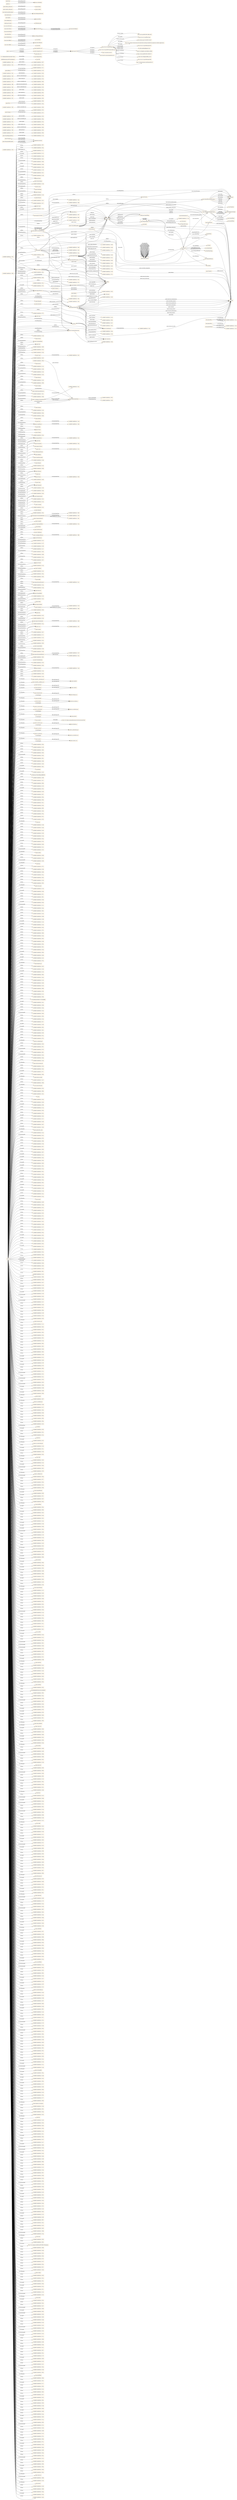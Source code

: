 digraph ar2dtool_diagram { 
rankdir=LR;
size="1501"
node [shape = rectangle, color="orange"]; "geoes:Municipio" "geopolitical:territory" "owl:Thing" "-5c5884f9:184ef39e15c:-7e51" "geoes:Estero" "geoes:ZonaContigua" "-5c5884f9:184ef39e15c:-7cd6" "-5c5884f9:184ef39e15c:-7cbe" "geoes:Lavajo" "geoes:Morfologia" "-5c5884f9:184ef39e15c:-7fb8" "geoes:Torrente" "-5c5884f9:184ef39e15c:-7c40" "geoes:MasaDeAguaArtificial" "geoes:Estuario" "-5c5884f9:184ef39e15c:-7f6d" "-5c5884f9:184ef39e15c:-7d22" "-5c5884f9:184ef39e15c:-7d53" "-5c5884f9:184ef39e15c:-7d17" "-5c5884f9:184ef39e15c:-7f92" "geoes:Canyo" "-5c5884f9:184ef39e15c:-7f36" "geoes:Acuifero" "-5c5884f9:184ef39e15c:-7d2d" "-5c5884f9:184ef39e15c:-7f9d" "-5c5884f9:184ef39e15c:-7ce9" "-5c5884f9:184ef39e15c:-7e2c" "-5c5884f9:184ef39e15c:-7fbb" "geoes:Nevero" "geoes:FuenteArtificial" "geoes:Mar" "-5c5884f9:184ef39e15c:-7d80" "-5c5884f9:184ef39e15c:-7c62" "-5c5884f9:184ef39e15c:-7cbb" "-5c5884f9:184ef39e15c:-7fd0" "-5c5884f9:184ef39e15c:-7c96" "geoes:Canal" "-5c5884f9:184ef39e15c:-7f16" "-5c5884f9:184ef39e15c:-7f8f" "-5c5884f9:184ef39e15c:-7e05" "-5c5884f9:184ef39e15c:-7f25" "geoes:Arroyo" "-5c5884f9:184ef39e15c:-7cc4" "-5c5884f9:184ef39e15c:-7c89" "geoes:Rio" "-5c5884f9:184ef39e15c:-7ce0" "-5c5884f9:184ef39e15c:-7f10" "-5c5884f9:184ef39e15c:-7f95" "-5c5884f9:184ef39e15c:-7e26" "geoes:Recinto" "-5c5884f9:184ef39e15c:-7c95" "-5c5884f9:184ef39e15c:-7f59" "-5c5884f9:184ef39e15c:-7d96" "geoes:Saladar" "geoes:ZonaEconomicaExclusiva" "-5c5884f9:184ef39e15c:-7de1" "-5c5884f9:184ef39e15c:-7f51" "geoes:FenomenoHidrografico" "-5c5884f9:184ef39e15c:-7f60" "-5c5884f9:184ef39e15c:-7dd6" "geoes:CanalAguasContinentales" "geoes:Aluvion" "-5c5884f9:184ef39e15c:-7ca8" "geoes:Acequia" "-5c5884f9:184ef39e15c:-7ff2" "-5c5884f9:184ef39e15c:-7ce6" "-5c5884f9:184ef39e15c:-7dee" "-5c5884f9:184ef39e15c:-7f30" "-5c5884f9:184ef39e15c:-7d0d" "-5c5884f9:184ef39e15c:-7f4e" "geoes:AltaMar" "geoes:Pozo" "-5c5884f9:184ef39e15c:-7fb5" "-5c5884f9:184ef39e15c:-7f40" "geoes:AguasCorrientes" "geoes:CanalMarino" "-5c5884f9:184ef39e15c:-7dc5" "geoes:Delta" "geoes:Humedal" "-5c5884f9:184ef39e15c:-7f8a" "geoes:Charca" "-5c5884f9:184ef39e15c:-7f13" "geoes:Tuberia" "-5c5884f9:184ef39e15c:-7ff8" "geoes:Lago" "geoes:AguasSubterraneas" "geoes:Dren" "-5c5884f9:184ef39e15c:-7dce" "-5c5884f9:184ef39e15c:-7f56" "-5c5884f9:184ef39e15c:-7e3f" "geoes:AguasDulces" "geoes:Captacion" "-5c5884f9:184ef39e15c:-7f1e" "geoes:Ibon" "geoes:Nacimiento" "geoes:AguasCosteras" "geoes:Gola" "-5c5884f9:184ef39e15c:-7e66" "-5c5884f9:184ef39e15c:-7c5a" "-5c5884f9:184ef39e15c:-7f99" "geoes:HidronimoPuntual" "geoes:Albufera" "-5c5884f9:184ef39e15c:-7dad" "-5c5884f9:184ef39e15c:-7f79" "geoes:AguasQuietas" "geoes:ZonaHumeda" "geoes:AguasMarinas" "geoes:ZonaEncharcable" "-5c5884f9:184ef39e15c:-7e63" "-5c5884f9:184ef39e15c:-7c8d" "geoes:Basines" "-5c5884f9:184ef39e15c:-7cef" "-5c5884f9:184ef39e15c:-7d6f" "-5c5884f9:184ef39e15c:-7d1e" "-5c5884f9:184ef39e15c:-7ff5" "-5c5884f9:184ef39e15c:-7fc7" "-5c5884f9:184ef39e15c:-7f80" "geoes:Embalse" "-5c5884f9:184ef39e15c:-7d72" "geoes:Marisma" "geoes:Ojo" "geoes:Glaciar" "-5c5884f9:184ef39e15c:-7dbb" "geoes:AguasSuperficiales" "-5c5884f9:184ef39e15c:-7e09" "geoes:Acuitardo" "geoes:Toma" "-5c5884f9:184ef39e15c:-7e69" "-5c5884f9:184ef39e15c:-7dc1" "-5c5884f9:184ef39e15c:-7c5d" "-5c5884f9:184ef39e15c:-7fa9" "-5c5884f9:184ef39e15c:-7e1c" "geoes:Manantial" "-5c5884f9:184ef39e15c:-7cfd" "-5c5884f9:184ef39e15c:-7e4b" "-5c5884f9:184ef39e15c:-7e7c" "-5c5884f9:184ef39e15c:-7da4" "-5c5884f9:184ef39e15c:-7d5e" "geoes:Desembocadura" "-5c5884f9:184ef39e15c:-7d13" "geoes:Cascada" "geoes:Rapido" "-5c5884f9:184ef39e15c:-7ccb" "-5c5884f9:184ef39e15c:-7e31" "-5c5884f9:184ef39e15c:-7ffb" "-5c5884f9:184ef39e15c:-7f1a" "-5c5884f9:184ef39e15c:-7fa0" "geoes:Corriente" "-5c5884f9:184ef39e15c:-7faf" "-5c5884f9:184ef39e15c:-7fe9" "-5c5884f9:184ef39e15c:-7c4c" "geoes:Deposito" "-5c5884f9:184ef39e15c:-7d0c" "geoes:AguasCorrientesArtificiales" "geoes:SurgenciaNatural" "geoes:Canalillo" "-5c5884f9:184ef39e15c:-7cf5" "-5c5884f9:184ef39e15c:-7c42" "geoes:SurgenciaArtificial" "-5c5884f9:184ef39e15c:-7fd4" "geoes:Bodon" "geoes:MarTerritorial" "-5c5884f9:184ef39e15c:-7e57" "geoes:Confluencia" "geoes:CanalAguasMarinas" "-5c5884f9:184ef39e15c:-7e1f" "geoes:Distribucion" "-5c5884f9:184ef39e15c:-7e13" "geoes:Afluente" "-5c5884f9:184ef39e15c:-7e7f" "-5c5884f9:184ef39e15c:-7c99" "-5c5884f9:184ef39e15c:-7e22" "-5c5884f9:184ef39e15c:-7ca7" "geoes:Conducto" "-5c5884f9:184ef39e15c:-7d56" "-5c5884f9:184ef39e15c:-7fa3" "-5c5884f9:184ef39e15c:-7d08" "-5c5884f9:184ef39e15c:-7e5c" "geoes:AguasCorrientesNaturales" "-5c5884f9:184ef39e15c:-7e07" "geoes:Chortal" "geoes:Desague" "geoes:CorrienteSubterranea" "-5c5884f9:184ef39e15c:-7c3e" "geoes:Sumidero" "-5c5884f9:184ef39e15c:-7fac" "-5c5884f9:184ef39e15c:-7ce2" "-5c5884f9:184ef39e15c:-7e71" "-5c5884f9:184ef39e15c:-7f29" "-5c5884f9:184ef39e15c:-7d5a" "-5c5884f9:184ef39e15c:-7f72" "-5c5884f9:184ef39e15c:-7d45" "geoes:Aljibe" "geoes:AguasQuietasNaturales" "geoes:Meandro" "geoes:AguasDeTransicion" "-5c5884f9:184ef39e15c:-7cee" "-5c5884f9:184ef39e15c:-7cde" "geoes:Barranco" "-5c5884f9:184ef39e15c:-7cad" "geoes:MasaDeHielo" "-5c5884f9:184ef39e15c:-7c53" "-5c5884f9:184ef39e15c:-7e6d" "-5c5884f9:184ef39e15c:-7e44" "geoes:Salina" "geoes:AguasSaladas" "geoes:Surgencia" "-5c5884f9:184ef39e15c:-7d26" "geoes:Ria" "-5c5884f9:184ef39e15c:-7fe5" "-5c5884f9:184ef39e15c:-7c82" "-5c5884f9:184ef39e15c:-7c46" "-5c5884f9:184ef39e15c:-7e00" "geoes:AguasContinentales" "-5c5884f9:184ef39e15c:-7f69" "-5c5884f9:184ef39e15c:-7dca" "-5c5884f9:184ef39e15c:-7fc0" "geoes:CuencaHidrografica" "-5c5884f9:184ef39e15c:-7e5f" "-5c5884f9:184ef39e15c:-7fd7" "geoes:Lucio" "geoes:Laguna" "-5c5884f9:184ef39e15c:-7de7" "geoes:Aguas" "-5c5884f9:184ef39e15c:-7c71" "-5c5884f9:184ef39e15c:-7c35" "-5c5884f9:184ef39e15c:-7e2a" "-5c5884f9:184ef39e15c:-7d50" "geoes:LagunaSalada" "-5c5884f9:184ef39e15c:-7f22" "-5c5884f9:184ef39e15c:-7c66" "-5c5884f9:184ef39e15c:-7e38" "geoes:AguasQuietasArtificiales" "-5c5884f9:184ef39e15c:-7fcd" "-5c5884f9:184ef39e15c:-7db2" "geoes:FuenteArtesana" "-5c5884f9:184ef39e15c:-7cc8" "-5c5884f9:184ef39e15c:-7e76" "-5c5884f9:184ef39e15c:-7d7b" "-5c5884f9:184ef39e15c:-7d04" "-5c5884f9:184ef39e15c:-7fdc" "geoes:Rambla" "-5c5884f9:184ef39e15c:-7ce4" "-5c5884f9:184ef39e15c:-7e03" "-5c5884f9:184ef39e15c:-7fec" "-5c5884f9:184ef39e15c:-7fe2" "-5c5884f9:184ef39e15c:-7ceb" "wgs84_pos:SpatialThing" "time:TimeZone" "time:GeneralDateTimeDescription" "time:DateTimeInterval" "time:TRS" "time:TemporalDuration" "time:Duration" "time:GeneralDurationDescription" "time:ProperInterval" "time:TimePosition" "1b9f5969ece63aa220f7025009afcb34" "72c71dd9da630b5992348166627664c5" "time:TemporalPosition" "time:Interval" "time:TemporalEntity" "time:MonthOfYear" "time:TemporalUnit" "time:Instant" "time:DayOfWeek" ; /*classes style*/
	"geoes:top.owl" -> "http://www.w3.org/2006/time" [ label = "owl:imports" ];
	"geoes:top.owl" -> "http://www.w3.org/2003/01/geo/wgs84_pos" [ label = "owl:imports" ];
	"geoes:top.owl" -> "http://vocab.deri.ie/scovo" [ label = "owl:imports" ];
	"geoes:top.owl" -> "http://aims.fao.org/aos/geopolitical.owl" [ label = "owl:imports" ];
	"geoes:AguasContinentales" -> "-5c5884f9:184ef39e15c:-7e69" [ label = "owl:equivalentClass" ];
	"http://www.w3.org/2006/time" -> "http://orcid.org/0000-0002-3884-3420" [ label = "dcterms:creator" ];
	"http://www.w3.org/2006/time" -> "http://www.w3.org/TR/owl-time" [ label = "rdfs:seeAlso" ];
	"http://www.w3.org/2006/time" -> "http://dx.doi.org/10.3233/SW-150187" [ label = "rdfs:seeAlso" ];
	"http://www.w3.org/2006/time" -> "http://www.semantic-web-journal.net/content/time-ontology-extended-non-gregorian-calendar-applications" [ label = "rdfs:seeAlso" ];
	"http://www.w3.org/2006/time" -> "http://www.w3.org/TR/owl-time" [ label = "dcterms:isVersionOf" ];
	"http://www.w3.org/2006/time" -> "http://www.w3.org/2006/time#2016" [ label = "owl:versionIRI" ];
	"http://www.w3.org/2006/time" -> "mailto:panfeng66@gmail.com" [ label = "dcterms:creator" ];
	"http://www.w3.org/2006/time" -> "https://en.wikipedia.org/wiki/Jerry_Hobbs" [ label = "dcterms:creator" ];
	"http://www.w3.org/2006/time" -> "https://orcid.org/0000-0001-8269-8171" [ label = "dcterms:contributor" ];
	"http://www.w3.org/2006/time" -> "mailto:chris.little@metoffice.gov.uk" [ label = "dcterms:contributor" ];
	"http://www.w3.org/2006/time" -> "http://www.w3.org/2006/time#2006" [ label = "owl:priorVersion" ];
	"http://www.w3.org/2006/time" -> "https://creativecommons.org/licenses/by/4.0/" [ label = "dcterms:license" ];
	"time:generalDay" -> "-5c5884f9:184ef39e15c:-7c2a" [ label = "owl:withRestrictions" ];
	"time:generalDay" -> "xsd:string" [ label = "owl:onDatatype" ];
	"time:intervalBefore" -> "time:intervalDisjoint" [ label = "rdfs:subPropertyOf" ];
	"time:intervalBefore" -> "time:before" [ label = "rdfs:subPropertyOf" ];
	"geoes:geopolitica.owl" -> "geoes:top.owl" [ label = "owl:imports" ];
	"time:inDateTime" -> "time:inTemporalPosition" [ label = "rdfs:subPropertyOf" ];
	"geoes:sometido_a_descarga_por" -> "geoes:sometido" [ label = "rdfs:subPropertyOf" ];
	"time:intervalFinishes" -> "time:intervalIn" [ label = "rdfs:subPropertyOf" ];
	"geoes:transportes.owl" -> "geoes:top.owl" [ label = "owl:imports" ];
	"wgs84_pos:location" -> "foaf:based_near" [ label = "rdfs:subPropertyOf" ];
	"geoes:AguasCorrientes" -> "-5c5884f9:184ef39e15c:-7e66" [ label = "owl:equivalentClass" ];
	"time:hasEnd" -> "time:hasTime" [ label = "rdfs:subPropertyOf" ];
	"geoes:Rambla" -> "-5c5884f9:184ef39e15c:-7ca8" [ label = "owl:equivalentClass" ];
	"geoes:transvasa" -> "geoes:conduce" [ label = "rdfs:subPropertyOf" ];
	"geoes:desembocaEn" -> "geoes:desagua_en" [ label = "rdfs:subPropertyOf" ];
	"geoes:Lucio" -> "-5c5884f9:184ef39e15c:-7cf5" [ label = "owl:equivalentClass" ];
	"time:hasDurationDescription" -> "time:hasTemporalDuration" [ label = "rdfs:subPropertyOf" ];
	"geoes:" -> "geoes:hydro.owl" [ label = "owl:imports" ];
	"geoes:" -> "geoes:transportes.owl" [ label = "owl:imports" ];
	"geoes:" -> "geoes:geopolitica.owl" [ label = "owl:imports" ];
	"geoes:Acuifero" -> "-5c5884f9:184ef39e15c:-7e7c" [ label = "owl:equivalentClass" ];
	"geoes:Aguas" -> "-5c5884f9:184ef39e15c:-7e6d" [ label = "owl:equivalentClass" ];
	"geoes:precedeA" -> "geoes:esta_proxima_a" [ label = "rdfs:subPropertyOf" ];
	"time:intervalIn" -> "time:intervalEquals" [ label = "owl:propertyDisjointWith" ];
	"time:inTimePosition" -> "time:inTemporalPosition" [ label = "rdfs:subPropertyOf" ];
	"geoes:Pozo" -> "-5c5884f9:184ef39e15c:-7cad" [ label = "owl:equivalentClass" ];
	"geoes:es_transvasada" -> "geoes:es_conducido_por" [ label = "rdfs:subPropertyOf" ];
	"geoes:distribuye" -> "geoes:conduce" [ label = "rdfs:subPropertyOf" ];
	"geoes:Canal" -> "-5c5884f9:184ef39e15c:-7dc5" [ label = "owl:equivalentClass" ];
	"geoes:transmite" -> "geoes:permite" [ label = "rdfs:subPropertyOf" ];
	"time:generalYear" -> "-5c5884f9:184ef39e15c:-7c28" [ label = "owl:withRestrictions" ];
	"time:generalYear" -> "xsd:string" [ label = "owl:onDatatype" ];
	"time:intervalStarts" -> "time:intervalIn" [ label = "rdfs:subPropertyOf" ];
	"geoes:nombre_alternativo" -> "geoes:nombre" [ label = "rdfs:subPropertyOf" ];
	"time:intervalDuring" -> "time:intervalIn" [ label = "rdfs:subPropertyOf" ];
	"time:ProperInterval" -> "time:Instant" [ label = "owl:disjointWith" ];
	"geoes:AguasQuietas" -> "-5c5884f9:184ef39e15c:-7e22" [ label = "owl:equivalentClass" ];
	"time:seconds" -> "http://www.bipm.org/en/publications/si-brochure/second.html" [ label = "rdfs:seeAlso" ];
	"geoes:se_extrae_para" -> "geoes:alimenta_a" [ label = "rdfs:subPropertyOf" ];
	"geoes:AguasQuietasNaturales" -> "-5c5884f9:184ef39e15c:-7e1c" [ label = "owl:equivalentClass" ];
	"geoes:Idioma_alternativo" -> "geoes:idioma" [ label = "rdfs:subPropertyOf" ];
	"time:generalMonth" -> "-5c5884f9:184ef39e15c:-7c29" [ label = "owl:withRestrictions" ];
	"time:generalMonth" -> "xsd:string" [ label = "owl:onDatatype" ];
	"time:intervalEquals" -> "time:intervalIn" [ label = "owl:propertyDisjointWith" ];
	"geoes:CanalAguasMarinas" -> "-5c5884f9:184ef39e15c:-7dbb" [ label = "owl:equivalentClass" ];
	"geoes:ZonaHumeda" -> "-5c5884f9:184ef39e15c:-7c42" [ label = "owl:equivalentClass" ];
	"geoes:Afluente" -> "-5c5884f9:184ef39e15c:-7e71" [ label = "owl:equivalentClass" ];
	"geoes:Afluente" -> "-5c5884f9:184ef39e15c:-7e76" [ label = "owl:equivalentClass" ];
	"geoes:se_extrae" -> "geoes:es_alimentada_por" [ label = "rdfs:subPropertyOf" ];
	"geoes:AguasCorrientesArtificiales" -> "-5c5884f9:184ef39e15c:-7e5f" [ label = "owl:equivalentClass" ];
	"geoes:AguasCorrientesArtificiales" -> "-5c5884f9:184ef39e15c:-7e63" [ label = "owl:equivalentClass" ];
	"geoes:AguasSuperficiales" -> "-5c5884f9:184ef39e15c:-7e00" [ label = "owl:equivalentClass" ];
	"time:hasDuration" -> "time:hasTemporalDuration" [ label = "rdfs:subPropertyOf" ];
	"geoes:AguasDeTransicion" -> "-5c5884f9:184ef39e15c:-7e31" [ label = "owl:equivalentClass" ];
	"geoes:AguasDeTransicion" -> "-5c5884f9:184ef39e15c:-7e3f" [ label = "owl:equivalentClass" ];
	"time:hasBeginning" -> "time:hasTime" [ label = "rdfs:subPropertyOf" ];
	"geoes:MasaDeAguaArtificial" -> "-5c5884f9:184ef39e15c:-7cc8" [ label = "owl:equivalentClass" ];
	"geoes:Nacimiento" -> "-5c5884f9:184ef39e15c:-7cbe" [ label = "owl:equivalentClass" ];
	"geoes:Dren" -> "-5c5884f9:184ef39e15c:-7d5e" [ label = "owl:equivalentClass" ];
	"geoes:long" -> "geoes:coordenadas" [ label = "rdfs:subPropertyOf" ];
	"geoes:Gola" -> "-5c5884f9:184ef39e15c:-7d1e" [ label = "owl:equivalentClass" ];
	"geoes:CanalAguasContinentales" -> "-5c5884f9:184ef39e15c:-7dc1" [ label = "owl:equivalentClass" ];
	"geoes:AguasQuietasArtificiales" -> "-5c5884f9:184ef39e15c:-7e1f" [ label = "owl:equivalentClass" ];
	"geoes:SurgenciaArtificial" -> "-5c5884f9:184ef39e15c:-7c5a" [ label = "owl:equivalentClass" ];
	"time:TemporalEntity" -> "-5c5884f9:184ef39e15c:-7c2e" [ label = "owl:unionOf" ];
	"geoes:es_distribuida" -> "geoes:es_conducido_por" [ label = "rdfs:subPropertyOf" ];
	"geoes:sigueA" -> "geoes:esta_proxima_a" [ label = "rdfs:subPropertyOf" ];
	"geoes:Surgencia" -> "-5c5884f9:184ef39e15c:-7c5d" [ label = "owl:equivalentClass" ];
	"geoes:es_capturado" -> "geoes:es_conectado_con" [ label = "rdfs:subPropertyOf" ];
	"geoes:Desague" -> "-5c5884f9:184ef39e15c:-7d72" [ label = "owl:equivalentClass" ];
	"geoes:captura" -> "geoes:conecta_con" [ label = "rdfs:subPropertyOf" ];
	"geoes:sometida_a_influencia_de" -> "geoes:sometido" [ label = "rdfs:subPropertyOf" ];
	"NULL" -> "-5c5884f9:184ef39e15c:-7fda" [ label = "rdf:rest" ];
	"NULL" -> "-5c5884f9:184ef39e15c:-7cdf" [ label = "rdf:rest" ];
	"NULL" -> "-5c5884f9:184ef39e15c:-7c99" [ label = "owl:allValuesFrom" ];
	"NULL" -> "-5c5884f9:184ef39e15c:-7d82" [ label = "rdf:rest" ];
	"NULL" -> "-5c5884f9:184ef39e15c:-7d43" [ label = "rdf:rest" ];
	"NULL" -> "-5c5884f9:184ef39e15c:-7ddc" [ label = "owl:intersectionOf" ];
	"NULL" -> "-5c5884f9:184ef39e15c:-7f41" [ label = "rdf:rest" ];
	"NULL" -> "geoes:Deposito" [ label = "rdf:first" ];
	"NULL" -> "-5c5884f9:184ef39e15c:-7e0b" [ label = "rdf:rest" ];
	"NULL" -> "-5c5884f9:184ef39e15c:-7ebd" [ label = "rdf:rest" ];
	"NULL" -> "geoes:Ria" [ label = "owl:someValuesFrom" ];
	"NULL" -> "-5c5884f9:184ef39e15c:-7db1" [ label = "owl:unionOf" ];
	"NULL" -> "-5c5884f9:184ef39e15c:-7d80" [ label = "owl:allValuesFrom" ];
	"NULL" -> "geoes:Lago" [ label = "rdf:first" ];
	"NULL" -> "xsd:gMonth" [ label = "owl:allValuesFrom" ];
	"NULL" -> "-5c5884f9:184ef39e15c:-7e30" [ label = "owl:unionOf" ];
	"NULL" -> "geoes:Barranco" [ label = "owl:allValuesFrom" ];
	"NULL" -> "ee7fd432ee27bd332898ee280ff295f2" [ label = "rdf:first" ];
	"NULL" -> "-5c5884f9:184ef39e15c:-7d8f" [ label = "rdf:rest" ];
	"NULL" -> "-5c5884f9:184ef39e15c:-7d21" [ label = "owl:unionOf" ];
	"NULL" -> "geoes:FuenteArtesana" [ label = "rdf:first" ];
	"NULL" -> "-5c5884f9:184ef39e15c:-7e09" [ label = "owl:allValuesFrom" ];
	"NULL" -> "geoes:ZonaEncharcable" [ label = "rdf:first" ];
	"NULL" -> "-5c5884f9:184ef39e15c:-7f8d" [ label = "rdf:rest" ];
	"NULL" -> "-5c5884f9:184ef39e15c:-7e78" [ label = "rdf:rest" ];
	"NULL" -> "-5c5884f9:184ef39e15c:-7f24" [ label = "owl:unionOf" ];
	"NULL" -> "-5c5884f9:184ef39e15c:-7e39" [ label = "rdf:rest" ];
	"NULL" -> "-5c5884f9:184ef39e15c:-7fe7" [ label = "rdf:rest" ];
	"NULL" -> "-5c5884f9:184ef39e15c:-7f9a" [ label = "rdf:rest" ];
	"NULL" -> "-5c5884f9:184ef39e15c:-7cd6" [ label = "owl:someValuesFrom" ];
	"NULL" -> "-5c5884f9:184ef39e15c:-7f5b" [ label = "rdf:rest" ];
	"NULL" -> "geoes:Basines" [ label = "rdf:first" ];
	"NULL" -> "-5c5884f9:184ef39e15c:-7da1" [ label = "rdf:rest" ];
	"NULL" -> "-5c5884f9:184ef39e15c:-7f2d" [ label = "rdf:rest" ];
	"NULL" -> "-5c5884f9:184ef39e15c:-7c66" [ label = "owl:someValuesFrom" ];
	"NULL" -> "-5c5884f9:184ef39e15c:-7ff0" [ label = "rdf:rest" ];
	"NULL" -> "geoes:Canal" [ label = "rdf:first" ];
	"NULL" -> "geoes:Manantial" [ label = "rdf:first" ];
	"NULL" -> "-5c5884f9:184ef39e15c:-7e64" [ label = "rdf:rest" ];
	"NULL" -> "time:GeneralDateTimeDescription" [ label = "rdf:first" ];
	"NULL" -> "-5c5884f9:184ef39e15c:-7f3a" [ label = "rdf:rest" ];
	"NULL" -> "-5c5884f9:184ef39e15c:-7fc2" [ label = "rdf:rest" ];
	"NULL" -> "-5c5884f9:184ef39e15c:-7f5f" [ label = "owl:unionOf" ];
	"NULL" -> "time:year" [ label = "owl:onProperty" ];
	"NULL" -> "-5c5884f9:184ef39e15c:-7cd8" [ label = "rdf:rest" ];
	"NULL" -> "-5c5884f9:184ef39e15c:-7ee8" [ label = "rdf:rest" ];
	"NULL" -> "-5c5884f9:184ef39e15c:-7ea9" [ label = "rdf:rest" ];
	"NULL" -> "-5c5884f9:184ef39e15c:-7c80" [ label = "rdf:rest" ];
	"NULL" -> "-5c5884f9:184ef39e15c:-7cd4" [ label = "rdf:rest" ];
	"NULL" -> "-5c5884f9:184ef39e15c:-7daa" [ label = "rdf:rest" ];
	"NULL" -> "-5c5884f9:184ef39e15c:-7c35" [ label = "owl:allValuesFrom" ];
	"NULL" -> "-5c5884f9:184ef39e15c:-7f78" [ label = "owl:unionOf" ];
	"NULL" -> "geoes:Aguas" [ label = "rdf:first" ];
	"NULL" -> "-5c5884f9:184ef39e15c:-7c89" [ label = "owl:someValuesFrom" ];
	"NULL" -> "-5c5884f9:184ef39e15c:-7eb6" [ label = "rdf:rest" ];
	"NULL" -> "-5c5884f9:184ef39e15c:-7ce1" [ label = "rdf:rest" ];
	"NULL" -> "geoes:Acuifero" [ label = "owl:allValuesFrom" ];
	"NULL" -> "geoes:Marisma" [ label = "owl:allValuesFrom" ];
	"NULL" -> "-5c5884f9:184ef39e15c:-7de7" [ label = "owl:allValuesFrom" ];
	"NULL" -> "-5c5884f9:184ef39e15c:-7c92" [ label = "owl:intersectionOf" ];
	"NULL" -> "-5c5884f9:184ef39e15c:-7e07" [ label = "rdf:first" ];
	"NULL" -> "geoes:estaEn" [ label = "owl:onProperty" ];
	"NULL" -> "-5c5884f9:184ef39e15c:-7d38" [ label = "rdf:rest" ];
	"NULL" -> "-5c5884f9:184ef39e15c:-7ec3" [ label = "rdf:rest" ];
	"NULL" -> "-5c5884f9:184ef39e15c:-7e08" [ label = "owl:intersectionOf" ];
	"NULL" -> "time:days" [ label = "owl:onProperty" ];
	"NULL" -> "-5c5884f9:184ef39e15c:-7f75" [ label = "rdf:rest" ];
	"NULL" -> "-5c5884f9:184ef39e15c:-7cf8" [ label = "owl:intersectionOf" ];
	"NULL" -> "geoes:Ibon" [ label = "owl:someValuesFrom" ];
	"NULL" -> "-5c5884f9:184ef39e15c:-7e8b" [ label = "rdf:rest" ];
	"NULL" -> "geoes:AguasCorrientesNaturales" [ label = "rdf:first" ];
	"NULL" -> "-5c5884f9:184ef39e15c:-7faa" [ label = "rdf:rest" ];
	"NULL" -> "-5c5884f9:184ef39e15c:-7f43" [ label = "rdf:rest" ];
	"NULL" -> "geoes:CorrienteSubterranea" [ label = "rdf:first" ];
	"NULL" -> "-5c5884f9:184ef39e15c:-7c5b" [ label = "rdf:rest" ];
	"NULL" -> "-5c5884f9:184ef39e15c:-7f93" [ label = "rdf:rest" ];
	"NULL" -> "geoes:evacua_de" [ label = "owl:onProperty" ];
	"NULL" -> "-5c5884f9:184ef39e15c:-7c2d" [ label = "rdf:rest" ];
	"NULL" -> "-5c5884f9:184ef39e15c:-7d4f" [ label = "owl:unionOf" ];
	"NULL" -> "-5c5884f9:184ef39e15c:-7f11" [ label = "rdf:rest" ];
	"NULL" -> "-5c5884f9:184ef39e15c:-7f61" [ label = "rdf:rest" ];
	"NULL" -> "-5c5884f9:184ef39e15c:-7dc8" [ label = "rdf:rest" ];
	"NULL" -> "-5c5884f9:184ef39e15c:-7fa8" [ label = "owl:unionOf" ];
	"NULL" -> "-5c5884f9:184ef39e15c:-7c41" [ label = "owl:intersectionOf" ];
	"NULL" -> "geoes:conecta_con" [ label = "owl:onProperty" ];
	"NULL" -> "-5c5884f9:184ef39e15c:-7eee" [ label = "rdf:rest" ];
	"NULL" -> "-5c5884f9:184ef39e15c:-7dd1" [ label = "rdf:rest" ];
	"NULL" -> "-5c5884f9:184ef39e15c:-7eab" [ label = "rdf:rest" ];
	"NULL" -> "-5c5884f9:184ef39e15c:-7d08" [ label = "rdf:first" ];
	"NULL" -> "-5c5884f9:184ef39e15c:-7e98" [ label = "rdf:rest" ];
	"NULL" -> "geoes:Salina" [ label = "rdf:first" ];
	"NULL" -> "-5c5884f9:184ef39e15c:-7cbb" [ label = "owl:allValuesFrom" ];
	"NULL" -> "geoes:AguasCorrientesNaturales" [ label = "owl:someValuesFrom" ];
	"NULL" -> "-5c5884f9:184ef39e15c:-7c68" [ label = "rdf:rest" ];
	"NULL" -> "-5c5884f9:184ef39e15c:-7ced" [ label = "owl:unionOf" ];
	"NULL" -> "-5c5884f9:184ef39e15c:-7cd5" [ label = "owl:unionOf" ];
	"NULL" -> "-5c5884f9:184ef39e15c:-7fc8" [ label = "rdf:rest" ];
	"NULL" -> "-5c5884f9:184ef39e15c:-7f7b" [ label = "rdf:rest" ];
	"NULL" -> "-5c5884f9:184ef39e15c:-7db0" [ label = "rdf:rest" ];
	"NULL" -> "-5c5884f9:184ef39e15c:-7d56" [ label = "owl:someValuesFrom" ];
	"NULL" -> "-5c5884f9:184ef39e15c:-7eda" [ label = "rdf:rest" ];
	"NULL" -> "-5c5884f9:184ef39e15c:-7fd5" [ label = "rdf:rest" ];
	"NULL" -> "geoes:Distribucion" [ label = "rdf:first" ];
	"NULL" -> "-5c5884f9:184ef39e15c:-7c86" [ label = "rdf:rest" ];
	"NULL" -> "-5c5884f9:184ef39e15c:-7f0e" [ label = "rdf:rest" ];
	"NULL" -> "-5c5884f9:184ef39e15c:-7fd1" [ label = "rdf:rest" ];
	"NULL" -> "-5c5884f9:184ef39e15c:-7e34" [ label = "rdf:rest" ];
	"NULL" -> "-5c5884f9:184ef39e15c:-7f68" [ label = "owl:unionOf" ];
	"NULL" -> "-5c5884f9:184ef39e15c:-7e84" [ label = "rdf:rest" ];
	"NULL" -> "geoes:Embalse" [ label = "owl:someValuesFrom" ];
	"NULL" -> "-5c5884f9:184ef39e15c:-7ecf" [ label = "owl:oneOf" ];
	"NULL" -> "-5c5884f9:184ef39e15c:-7f1b" [ label = "rdf:rest" ];
	"NULL" -> "geoes:deposita_en" [ label = "owl:onProperty" ];
	"NULL" -> "-5c5884f9:184ef39e15c:-7e02" [ label = "rdf:rest" ];
	"NULL" -> "geoes:AguasQuietasArtificiales" [ label = "rdf:first" ];
	"NULL" -> "-5c5884f9:184ef39e15c:-7cb9" [ label = "rdf:rest" ];
	"NULL" -> "geoes:AguasQuietasArtificiales" [ label = "owl:complementOf" ];
	"NULL" -> "geoes:Acuifero" [ label = "rdf:first" ];
	"NULL" -> "-5c5884f9:184ef39e15c:-7c45" [ label = "owl:unionOf" ];
	"NULL" -> "-5c5884f9:184ef39e15c:-7fb0" [ label = "rdf:rest" ];
	"NULL" -> "geoes:Manantial" [ label = "owl:allValuesFrom" ];
	"NULL" -> "geoes:Saladar" [ label = "rdf:first" ];
	"NULL" -> "geoes:SurgenciaArtificial" [ label = "rdf:first" ];
	"NULL" -> "-5c5884f9:184ef39e15c:-7eb4" [ label = "owl:oneOf" ];
	"NULL" -> "-5c5884f9:184ef39e15c:-7cc6" [ label = "rdf:rest" ];
	"NULL" -> "-5c5884f9:184ef39e15c:-7ed6" [ label = "rdf:rest" ];
	"NULL" -> "-5c5884f9:184ef39e15c:-7e38" [ label = "owl:allValuesFrom" ];
	"NULL" -> "-5c5884f9:184ef39e15c:-7e20" [ label = "rdf:rest" ];
	"NULL" -> "-5c5884f9:184ef39e15c:-7f88" [ label = "rdf:rest" ];
	"NULL" -> "-5c5884f9:184ef39e15c:-7fef" [ label = "rdf:rest" ];
	"NULL" -> "-5c5884f9:184ef39e15c:-7cc2" [ label = "rdf:rest" ];
	"NULL" -> "-5c5884f9:184ef39e15c:-7f49" [ label = "rdf:rest" ];
	"NULL" -> "374a558bfa6e3930fe457e72b548d898" [ label = "rdf:first" ];
	"NULL" -> "-5c5884f9:184ef39e15c:-7eec" [ label = "owl:oneOf" ];
	"NULL" -> "-5c5884f9:184ef39e15c:-7d58" [ label = "rdf:rest" ];
	"NULL" -> "-5c5884f9:184ef39e15c:-7e9e" [ label = "rdf:rest" ];
	"NULL" -> "-5c5884f9:184ef39e15c:-7d13" [ label = "owl:allValuesFrom" ];
	"NULL" -> "-5c5884f9:184ef39e15c:-7ea4" [ label = "rdf:rest" ];
	"NULL" -> "-5c5884f9:184ef39e15c:-7d00" [ label = "owl:intersectionOf" ];
	"NULL" -> "-5c5884f9:184ef39e15c:-7fbd" [ label = "rdf:rest" ];
	"NULL" -> "-5c5884f9:184ef39e15c:-7c6e" [ label = "rdf:rest" ];
	"NULL" -> "-5c5884f9:184ef39e15c:-7f17" [ label = "rdf:rest" ];
	"NULL" -> "-5c5884f9:184ef39e15c:-7ef9" [ label = "owl:oneOf" ];
	"NULL" -> "-5c5884f9:184ef39e15c:-7d26" [ label = "owl:someValuesFrom" ];
	"NULL" -> "-5c5884f9:184ef39e15c:-7f9c" [ label = "owl:unionOf" ];
	"NULL" -> "-5c5884f9:184ef39e15c:-7eb1" [ label = "rdf:rest" ];
	"NULL" -> "-5c5884f9:184ef39e15c:-7ef0" [ label = "rdf:rest" ];
	"NULL" -> "-5c5884f9:184ef39e15c:-7fca" [ label = "rdf:rest" ];
	"NULL" -> "-5c5884f9:184ef39e15c:-7f74" [ label = "rdf:rest" ];
	"NULL" -> "geoes:es_originado_por" [ label = "owl:onProperty" ];
	"NULL" -> "-5c5884f9:184ef39e15c:-7d33" [ label = "rdf:rest" ];
	"NULL" -> "-5c5884f9:184ef39e15c:-7dd6" [ label = "owl:someValuesFrom" ];
	"NULL" -> "-5c5884f9:184ef39e15c:-7f31" [ label = "rdf:rest" ];
	"NULL" -> "geoes:conduce" [ label = "owl:onProperty" ];
	"NULL" -> "geoes:Morfologia" [ label = "rdf:first" ];
	"NULL" -> "-5c5884f9:184ef39e15c:-7e70" [ label = "owl:intersectionOf" ];
	"NULL" -> "-5c5884f9:184ef39e15c:-7f81" [ label = "rdf:rest" ];
	"NULL" -> "geoes:Lucio" [ label = "owl:someValuesFrom" ];
	"NULL" -> "-5c5884f9:184ef39e15c:-7da3" [ label = "owl:intersectionOf" ];
	"NULL" -> "-5c5884f9:184ef39e15c:-7ebe" [ label = "rdf:rest" ];
	"NULL" -> "geoes:AguasMarinas" [ label = "owl:someValuesFrom" ];
	"NULL" -> "-5c5884f9:184ef39e15c:-7ecb" [ label = "rdf:rest" ];
	"NULL" -> "geoes:sufre_descarga_de" [ label = "owl:onProperty" ];
	"NULL" -> "-5c5884f9:184ef39e15c:-7dc3" [ label = "rdf:rest" ];
	"NULL" -> "-5c5884f9:184ef39e15c:-7edc" [ label = "rdf:rest" ];
	"NULL" -> "-5c5884f9:184ef39e15c:-7dce" [ label = "owl:allValuesFrom" ];
	"NULL" -> "-5c5884f9:184ef39e15c:-7f71" [ label = "owl:unionOf" ];
	"NULL" -> "-5c5884f9:184ef39e15c:-7de1" [ label = "owl:someValuesFrom" ];
	"NULL" -> "-5c5884f9:184ef39e15c:-7f9b" [ label = "rdf:rest" ];
	"NULL" -> "geoes:discurre_sobre" [ label = "owl:onProperty" ];
	"NULL" -> "-5c5884f9:184ef39e15c:-7e47" [ label = "rdf:rest" ];
	"NULL" -> "-5c5884f9:184ef39e15c:-7d6b" [ label = "rdf:rest" ];
	"NULL" -> "time:numericDuration" [ label = "owl:onProperty" ];
	"NULL" -> "-5c5884f9:184ef39e15c:-7f2e" [ label = "rdf:rest" ];
	"NULL" -> "-5c5884f9:184ef39e15c:-7fb6" [ label = "rdf:rest" ];
	"NULL" -> "-5c5884f9:184ef39e15c:-7da2" [ label = "rdf:rest" ];
	"NULL" -> "rdf:nil" [ label = "rdf:rest" ];
	"NULL" -> "-5c5884f9:184ef39e15c:-7ce0" [ label = "rdf:first" ];
	"NULL" -> "-5c5884f9:184ef39e15c:-7e54" [ label = "rdf:rest" ];
	"NULL" -> "-5c5884f9:184ef39e15c:-7d3d" [ label = "rdf:rest" ];
	"NULL" -> "-5c5884f9:184ef39e15c:-7f9f" [ label = "owl:unionOf" ];
	"NULL" -> "geoes:Conducto" [ label = "rdf:first" ];
	"NULL" -> "-5c5884f9:184ef39e15c:-7c24" [ label = "rdf:rest" ];
	"NULL" -> "-5c5884f9:184ef39e15c:-7f3b" [ label = "rdf:rest" ];
	"NULL" -> "-5c5884f9:184ef39e15c:-7fc3" [ label = "rdf:rest" ];
	"NULL" -> "geoes:esta_proxima_a" [ label = "owl:onProperty" ];
	"NULL" -> "-5c5884f9:184ef39e15c:-7e9c" [ label = "owl:oneOf" ];
	"NULL" -> "-5c5884f9:184ef39e15c:-7e72" [ label = "rdf:rest" ];
	"NULL" -> "-5c5884f9:184ef39e15c:-7ee9" [ label = "rdf:rest" ];
	"NULL" -> "geoes:Humedal" [ label = "rdf:first" ];
	"NULL" -> "-5c5884f9:184ef39e15c:-7eb7" [ label = "rdf:rest" ];
	"NULL" -> "time:Duration" [ label = "rdf:first" ];
	"NULL" -> "geoes:AguasDulces" [ label = "owl:complementOf" ];
	"NULL" -> "-5c5884f9:184ef39e15c:-7ded" [ label = "owl:unionOf" ];
	"NULL" -> "geoes:puede_fluir_como" [ label = "owl:onProperty" ];
	"NULL" -> "-5c5884f9:184ef39e15c:-7ec4" [ label = "rdf:rest" ];
	"NULL" -> "-5c5884f9:184ef39e15c:-7d2c" [ label = "owl:intersectionOf" ];
	"NULL" -> "-5c5884f9:184ef39e15c:-7f76" [ label = "rdf:rest" ];
	"NULL" -> "-5c5884f9:184ef39e15c:-7fdd" [ label = "rdf:rest" ];
	"NULL" -> "-5c5884f9:184ef39e15c:-7cee" [ label = "rdf:first" ];
	"NULL" -> "-5c5884f9:184ef39e15c:-7c8e" [ label = "rdf:rest" ];
	"NULL" -> "-5c5884f9:184ef39e15c:-7f37" [ label = "rdf:rest" ];
	"NULL" -> "-5c5884f9:184ef39e15c:-7dd5" [ label = "owl:unionOf" ];
	"NULL" -> "-5c5884f9:184ef39e15c:-7d07" [ label = "rdf:rest" ];
	"NULL" -> "-5c5884f9:184ef39e15c:-7e12" [ label = "owl:unionOf" ];
	"NULL" -> "-5c5884f9:184ef39e15c:-7e6c" [ label = "owl:unionOf" ];
	"NULL" -> "-5c5884f9:184ef39e15c:-7f44" [ label = "rdf:rest" ];
	"NULL" -> "-5c5884f9:184ef39e15c:-7d03" [ label = "owl:unionOf" ];
	"NULL" -> "-5c5884f9:184ef39e15c:-7f6c" [ label = "owl:unionOf" ];
	"NULL" -> "-5c5884f9:184ef39e15c:-7e5a" [ label = "rdf:rest" ];
	"NULL" -> "-5c5884f9:184ef39e15c:-7fa2" [ label = "owl:unionOf" ];
	"NULL" -> "-5c5884f9:184ef39e15c:-7d64" [ label = "rdf:rest" ];
	"NULL" -> "-5c5884f9:184ef39e15c:-7fe4" [ label = "owl:unionOf" ];
	"NULL" -> "geoes:Embalse" [ label = "rdf:first" ];
	"NULL" -> "-5c5884f9:184ef39e15c:-7d50" [ label = "owl:allValuesFrom" ];
	"NULL" -> "-5c5884f9:184ef39e15c:-7fae" [ label = "owl:unionOf" ];
	"NULL" -> "-5c5884f9:184ef39e15c:-7f62" [ label = "rdf:rest" ];
	"NULL" -> "geoes:Acequia" [ label = "rdf:first" ];
	"NULL" -> "geoes:AguasQuietasNaturales" [ label = "rdf:first" ];
	"NULL" -> "-5c5884f9:184ef39e15c:-7cca" [ label = "owl:unionOf" ];
	"NULL" -> "-5c5884f9:184ef39e15c:-7eef" [ label = "rdf:rest" ];
	"NULL" -> "-5c5884f9:184ef39e15c:-7c3d" [ label = "owl:unionOf" ];
	"NULL" -> "-5c5884f9:184ef39e15c:-7cde" [ label = "rdf:first" ];
	"NULL" -> "-5c5884f9:184ef39e15c:-7eac" [ label = "rdf:rest" ];
	"NULL" -> "-5c5884f9:184ef39e15c:-7cba" [ label = "owl:unionOf" ];
	"NULL" -> "time:second" [ label = "owl:onProperty" ];
	"NULL" -> "-5c5884f9:184ef39e15c:-7e99" [ label = "rdf:rest" ];
	"NULL" -> "geoes:Aluvion" [ label = "owl:someValuesFrom" ];
	"NULL" -> "-5c5884f9:184ef39e15c:-7da8" [ label = "rdf:rest" ];
	"NULL" -> "geoes:se_extrae_para" [ label = "owl:onProperty" ];
	"NULL" -> "geoes:Glaciar" [ label = "owl:complementOf" ];
	"NULL" -> "-5c5884f9:184ef39e15c:-7d7e" [ label = "rdf:rest" ];
	"NULL" -> "-5c5884f9:184ef39e15c:-7cfc" [ label = "owl:unionOf" ];
	"NULL" -> "-5c5884f9:184ef39e15c:-7fc9" [ label = "rdf:rest" ];
	"NULL" -> "-5c5884f9:184ef39e15c:-7f7c" [ label = "rdf:rest" ];
	"NULL" -> "-5c5884f9:184ef39e15c:-7e67" [ label = "rdf:rest" ];
	"NULL" -> "geoes:Desembocadura" [ label = "rdf:first" ];
	"NULL" -> "-5c5884f9:184ef39e15c:-7d4c" [ label = "rdf:rest" ];
	"NULL" -> "-5c5884f9:184ef39e15c:-7edb" [ label = "rdf:rest" ];
	"NULL" -> "-5c5884f9:184ef39e15c:-7c37" [ label = "rdf:rest" ];
	"NULL" -> "geoes:AguasCorrientesNaturales" [ label = "owl:allValuesFrom" ];
	"NULL" -> "geoes:alimenta_a" [ label = "owl:onProperty" ];
	"NULL" -> "-5c5884f9:184ef39e15c:-7c87" [ label = "rdf:rest" ];
	"NULL" -> "-5c5884f9:184ef39e15c:-7c3e" [ label = "rdf:first" ];
	"NULL" -> "-5c5884f9:184ef39e15c:-7f4a" [ label = "rdf:rest" ];
	"NULL" -> "-5c5884f9:184ef39e15c:-7f35" [ label = "owl:unionOf" ];
	"NULL" -> "-5c5884f9:184ef39e15c:-7ec5" [ label = "owl:oneOf" ];
	"NULL" -> "-5c5884f9:184ef39e15c:-7e85" [ label = "rdf:rest" ];
	"NULL" -> "-5c5884f9:184ef39e15c:-7fe3" [ label = "rdf:rest" ];
	"NULL" -> "geoes:Torrente" [ label = "owl:someValuesFrom" ];
	"NULL" -> "-5c5884f9:184ef39e15c:-7e21" [ label = "owl:unionOf" ];
	"NULL" -> "geoes:AltaMar" [ label = "rdf:first" ];
	"NULL" -> "-5c5884f9:184ef39e15c:-7f1c" [ label = "rdf:rest" ];
	"NULL" -> "-5c5884f9:184ef39e15c:-7fa4" [ label = "rdf:rest" ];
	"NULL" -> "-5c5884f9:184ef39e15c:-7dbe" [ label = "rdf:rest" ];
	"NULL" -> "-5c5884f9:184ef39e15c:-7d12" [ label = "owl:unionOf" ];
	"NULL" -> "-5c5884f9:184ef39e15c:-7c3b" [ label = "owl:intersectionOf" ];
	"NULL" -> "-5c5884f9:184ef39e15c:-7d44" [ label = "owl:unionOf" ];
	"NULL" -> "-5c5884f9:184ef39e15c:-7e92" [ label = "rdf:rest" ];
	"NULL" -> "-5c5884f9:184ef39e15c:-7e53" [ label = "rdf:rest" ];
	"NULL" -> "geoes:sometida_a_influencia_de" [ label = "owl:onProperty" ];
	"NULL" -> "time:Interval" [ label = "rdf:first" ];
	"NULL" -> "-5c5884f9:184ef39e15c:-7fb1" [ label = "rdf:rest" ];
	"NULL" -> "-5c5884f9:184ef39e15c:-7e10" [ label = "rdf:rest" ];
	"NULL" -> "-5c5884f9:184ef39e15c:-7f89" [ label = "owl:unionOf" ];
	"NULL" -> "-5c5884f9:184ef39e15c:-7e60" [ label = "rdf:rest" ];
	"NULL" -> "geoes:captura" [ label = "owl:onProperty" ];
	"NULL" -> "-5c5884f9:184ef39e15c:-7ed7" [ label = "rdf:rest" ];
	"NULL" -> "geoes:Mar" [ label = "rdf:first" ];
	"NULL" -> "geoes:Canyo" [ label = "owl:someValuesFrom" ];
	"NULL" -> "-5c5884f9:184ef39e15c:-7c30" [ label = "rdf:rest" ];
	"NULL" -> "-5c5884f9:184ef39e15c:-7e50" [ label = "owl:unionOf" ];
	"NULL" -> "-5c5884f9:184ef39e15c:-7e9f" [ label = "rdf:rest" ];
	"NULL" -> "-5c5884f9:184ef39e15c:-7c59" [ label = "owl:unionOf" ];
	"NULL" -> "-5c5884f9:184ef39e15c:-7dc0" [ label = "owl:intersectionOf" ];
	"NULL" -> "-5c5884f9:184ef39e15c:-7ea5" [ label = "rdf:rest" ];
	"NULL" -> "-5c5884f9:184ef39e15c:-7ce7" [ label = "owl:intersectionOf" ];
	"NULL" -> "geoes:Nacimiento" [ label = "owl:allValuesFrom" ];
	"NULL" -> "-5c5884f9:184ef39e15c:-7ee0" [ label = "rdf:rest" ];
	"NULL" -> "-5c5884f9:184ef39e15c:-7f57" [ label = "rdf:rest" ];
	"NULL" -> "-5c5884f9:184ef39e15c:-7fbe" [ label = "rdf:rest" ];
	"NULL" -> "-5c5884f9:184ef39e15c:-7c6f" [ label = "rdf:rest" ];
	"NULL" -> "-5c5884f9:184ef39e15c:-7f18" [ label = "rdf:rest" ];
	"NULL" -> "geoes:ZonaContigua" [ label = "rdf:first" ];
	"NULL" -> "-5c5884f9:184ef39e15c:-7ef5" [ label = "rdf:rest" ];
	"NULL" -> "geoes:comunica_con" [ label = "owl:onProperty" ];
	"NULL" -> "-5c5884f9:184ef39e15c:-7ca2" [ label = "rdf:rest" ];
	"NULL" -> "-5c5884f9:184ef39e15c:-7eb2" [ label = "rdf:rest" ];
	"NULL" -> "geoes:SurgenciaArtificial" [ label = "owl:complementOf" ];
	"NULL" -> "-5c5884f9:184ef39e15c:-7ef1" [ label = "rdf:rest" ];
	"NULL" -> "-5c5884f9:184ef39e15c:-7f64" [ label = "rdf:rest" ];
	"NULL" -> "-5c5884f9:184ef39e15c:-7fcb" [ label = "rdf:rest" ];
	"NULL" -> "geoes:AguasSaladas" [ label = "owl:someValuesFrom" ];
	"NULL" -> "geoes:FuenteArtificial" [ label = "owl:someValuesFrom" ];
	"NULL" -> "-5c5884f9:184ef39e15c:-7f32" [ label = "rdf:rest" ];
	"NULL" -> "-5c5884f9:184ef39e15c:-7ce6" [ label = "rdf:first" ];
	"NULL" -> "-5c5884f9:184ef39e15c:-7c4a" [ label = "rdf:rest" ];
	"NULL" -> "geoes:Gola" [ label = "owl:someValuesFrom" ];
	"NULL" -> "-5c5884f9:184ef39e15c:-7f82" [ label = "rdf:rest" ];
	"NULL" -> "-5c5884f9:184ef39e15c:-7d04" [ label = "owl:someValuesFrom" ];
	"NULL" -> "-5c5884f9:184ef39e15c:-7d91" [ label = "rdf:rest" ];
	"NULL" -> "-5c5884f9:184ef39e15c:-7e0d" [ label = "rdf:rest" ];
	"NULL" -> "-5c5884f9:184ef39e15c:-7d02" [ label = "rdf:rest" ];
	"NULL" -> "-5c5884f9:184ef39e15c:-7d45" [ label = "owl:allValuesFrom" ];
	"NULL" -> "-5c5884f9:184ef39e15c:-7ebf" [ label = "rdf:rest" ];
	"NULL" -> "-5c5884f9:184ef39e15c:-7e7e" [ label = "owl:unionOf" ];
	"NULL" -> "-5c5884f9:184ef39e15c:-7e56" [ label = "owl:unionOf" ];
	"NULL" -> "-5c5884f9:184ef39e15c:-7cff" [ label = "rdf:rest" ];
	"NULL" -> "-5c5884f9:184ef39e15c:-7f7f" [ label = "owl:unionOf" ];
	"NULL" -> "-5c5884f9:184ef39e15c:-7f00" [ label = "rdf:rest" ];
	"NULL" -> "geoes:Recinto" [ label = "rdf:first" ];
	"NULL" -> "-5c5884f9:184ef39e15c:-7e1a" [ label = "rdf:rest" ];
	"NULL" -> "-5c5884f9:184ef39e15c:-7c61" [ label = "owl:intersectionOf" ];
	"NULL" -> "geoes:HidronimoPuntual" [ label = "rdf:first" ];
	"NULL" -> "-5c5884f9:184ef39e15c:-7d17" [ label = "owl:allValuesFrom" ];
	"NULL" -> "-5c5884f9:184ef39e15c:-7ecc" [ label = "rdf:rest" ];
	"NULL" -> "-5c5884f9:184ef39e15c:-7d76" [ label = "owl:intersectionOf" ];
	"NULL" -> "time:Instant" [ label = "rdf:first" ];
	"NULL" -> "-5c5884f9:184ef39e15c:-7d20" [ label = "rdf:rest" ];
	"NULL" -> "-5c5884f9:184ef39e15c:-7d66" [ label = "owl:intersectionOf" ];
	"NULL" -> "geoes:Lucio" [ label = "owl:complementOf" ];
	"NULL" -> "-5c5884f9:184ef39e15c:-7c88" [ label = "owl:unionOf" ];
	"NULL" -> "geoes:AguasSuperficiales" [ label = "owl:someValuesFrom" ];
	"NULL" -> "geoes:Ojo" [ label = "rdf:first" ];
	"NULL" -> "-5c5884f9:184ef39e15c:-7edd" [ label = "rdf:rest" ];
	"NULL" -> "-5c5884f9:184ef39e15c:-7f98" [ label = "owl:unionOf" ];
	"NULL" -> "geoes:inunda" [ label = "owl:onProperty" ];
	"NULL" -> "-5c5884f9:184ef39e15c:-7e87" [ label = "rdf:rest" ];
	"NULL" -> "geoes:AguasMarinas" [ label = "rdf:first" ];
	"NULL" -> "geoes:es_inundada_por" [ label = "owl:onProperty" ];
	"NULL" -> "-5c5884f9:184ef39e15c:-7e48" [ label = "rdf:rest" ];
	"NULL" -> "geoes:desembocaEn" [ label = "owl:onProperty" ];
	"NULL" -> "geoes:precedeA" [ label = "owl:onProperty" ];
	"NULL" -> "-5c5884f9:184ef39e15c:-7c57" [ label = "rdf:rest" ];
	"NULL" -> "-5c5884f9:184ef39e15c:-7d6c" [ label = "rdf:rest" ];
	"NULL" -> "-5c5884f9:184ef39e15c:-7efb" [ label = "rdf:rest" ];
	"NULL" -> "-5c5884f9:184ef39e15c:-7f6e" [ label = "rdf:rest" ];
	"NULL" -> "-5c5884f9:184ef39e15c:-7ff6" [ label = "rdf:rest" ];
	"NULL" -> "-5c5884f9:184ef39e15c:-7f6a" [ label = "rdf:rest" ];
	"NULL" -> "-5c5884f9:184ef39e15c:-7e55" [ label = "rdf:rest" ];
	"NULL" -> "geoes:AguasCorrientesArtificiales" [ label = "owl:someValuesFrom" ];
	"NULL" -> "geoes:AguasCorrientesArtificiales" [ label = "rdf:first" ];
	"NULL" -> "xsd:gDay" [ label = "owl:allValuesFrom" ];
	"NULL" -> "-5c5884f9:184ef39e15c:-7f0f" [ label = "owl:unionOf" ];
	"NULL" -> "-5c5884f9:184ef39e15c:-7f3c" [ label = "rdf:rest" ];
	"NULL" -> "-5c5884f9:184ef39e15c:-7e5c" [ label = "owl:allValuesFrom" ];
	"NULL" -> "-5c5884f9:184ef39e15c:-7fc4" [ label = "rdf:rest" ];
	"NULL" -> "time:hour" [ label = "owl:onProperty" ];
	"NULL" -> "-5c5884f9:184ef39e15c:-7fcf" [ label = "owl:unionOf" ];
	"NULL" -> "geoes:es_comunicada_por" [ label = "owl:onProperty" ];
	"NULL" -> "-5c5884f9:184ef39e15c:-7c43" [ label = "rdf:rest" ];
	"NULL" -> "-5c5884f9:184ef39e15c:-7fcc" [ label = "owl:unionOf" ];
	"NULL" -> "-5c5884f9:184ef39e15c:-7c94" [ label = "owl:unionOf" ];
	"NULL" -> "-5c5884f9:184ef39e15c:-7dfc" [ label = "rdf:rest" ];
	"NULL" -> "time:week" [ label = "owl:onProperty" ];
	"NULL" -> "-5c5884f9:184ef39e15c:-7e65" [ label = "owl:unionOf" ];
	"NULL" -> "-5c5884f9:184ef39e15c:-7ce3" [ label = "rdf:rest" ];
	"NULL" -> "-5c5884f9:184ef39e15c:-7d6e" [ label = "owl:unionOf" ];
	"NULL" -> "-5c5884f9:184ef39e15c:-7d31" [ label = "owl:intersectionOf" ];
	"NULL" -> "-5c5884f9:184ef39e15c:-7e05" [ label = "rdf:first" ];
	"NULL" -> "geoes:AguasContinentales" [ label = "rdf:first" ];
	"NULL" -> "geoes:Lucio" [ label = "rdf:first" ];
	"NULL" -> "-5c5884f9:184ef39e15c:-7d79" [ label = "rdf:rest" ];
	"NULL" -> "geoes:Nacimiento" [ label = "rdf:first" ];
	"NULL" -> "geoes:Canyo" [ label = "rdf:first" ];
	"NULL" -> "-5c5884f9:184ef39e15c:-7d0c" [ label = "rdf:first" ];
	"NULL" -> "geoes:es_afluente_de" [ label = "owl:onProperty" ];
	"NULL" -> "-5c5884f9:184ef39e15c:-7dba" [ label = "owl:intersectionOf" ];
	"NULL" -> "-5c5884f9:184ef39e15c:-7f77" [ label = "rdf:rest" ];
	"NULL" -> "-5c5884f9:184ef39e15c:-7fde" [ label = "rdf:rest" ];
	"NULL" -> "-5c5884f9:184ef39e15c:-7cb1" [ label = "rdf:rest" ];
	"NULL" -> "-5c5884f9:184ef39e15c:-7f38" [ label = "rdf:rest" ];
	"NULL" -> "time:nominalPosition" [ label = "owl:onProperty" ];
	"NULL" -> "-5c5884f9:184ef39e15c:-7fbf" [ label = "owl:unionOf" ];
	"NULL" -> "geoes:permite" [ label = "owl:onProperty" ];
	"NULL" -> "-5c5884f9:184ef39e15c:-7f21" [ label = "owl:unionOf" ];
	"NULL" -> "-5c5884f9:184ef39e15c:-7cc4" [ label = "owl:allValuesFrom" ];
	"NULL" -> "-5c5884f9:184ef39e15c:-7d47" [ label = "rdf:rest" ];
	"NULL" -> "-5c5884f9:184ef39e15c:-7f45" [ label = "rdf:rest" ];
	"NULL" -> "time:dayOfYear" [ label = "owl:onProperty" ];
	"NULL" -> "-5c5884f9:184ef39e15c:-7f0a" [ label = "owl:oneOf" ];
	"NULL" -> "geoes:Charca" [ label = "owl:allValuesFrom" ];
	"NULL" -> "-5c5884f9:184ef39e15c:-7f06" [ label = "rdf:rest" ];
	"NULL" -> "-5c5884f9:184ef39e15c:-7e62" [ label = "owl:unionOf" ];
	"NULL" -> "geoes:CanalAguasContinentales" [ label = "owl:someValuesFrom" ];
	"NULL" -> "-5c5884f9:184ef39e15c:-7e9a" [ label = "rdf:rest" ];
	"NULL" -> "-5c5884f9:184ef39e15c:-7d15" [ label = "rdf:rest" ];
	"NULL" -> "-5c5884f9:184ef39e15c:-7ea0" [ label = "rdf:rest" ];
	"NULL" -> "-5c5884f9:184ef39e15c:-7c4b" [ label = "owl:unionOf" ];
	"NULL" -> "-5c5884f9:184ef39e15c:-7e96" [ label = "owl:oneOf" ];
	"NULL" -> "-5c5884f9:184ef39e15c:-7d0a" [ label = "owl:unionOf" ];
	"NULL" -> "-5c5884f9:184ef39e15c:-7d3f" [ label = "owl:intersectionOf" ];
	"NULL" -> "-5c5884f9:184ef39e15c:-7c2f" [ label = "rdf:rest" ];
	"NULL" -> "geoes:Rambla" [ label = "owl:someValuesFrom" ];
	"NULL" -> "-5c5884f9:184ef39e15c:-7c2b" [ label = "rdf:rest" ];
	"NULL" -> "-5c5884f9:184ef39e15c:-7f63" [ label = "rdf:rest" ];
	"NULL" -> "-5c5884f9:184ef39e15c:-7e2d" [ label = "rdf:rest" ];
	"NULL" -> "geoes:se_extrae" [ label = "owl:onProperty" ];
	"NULL" -> "-5c5884f9:184ef39e15c:-7f20" [ label = "rdf:rest" ];
	"NULL" -> "geoes:actua_de_emisario_de" [ label = "owl:onProperty" ];
	"NULL" -> "-5c5884f9:184ef39e15c:-7f70" [ label = "rdf:rest" ];
	"NULL" -> "geoes:Captacion" [ label = "owl:allValuesFrom" ];
	"NULL" -> "-5c5884f9:184ef39e15c:-7dd3" [ label = "rdf:rest" ];
	"NULL" -> "-5c5884f9:184ef39e15c:-7fd6" [ label = "owl:unionOf" ];
	"NULL" -> "geoes:Manantial" [ label = "owl:complementOf" ];
	"NULL" -> "time:minutes" [ label = "owl:onProperty" ];
	"NULL" -> "-5c5884f9:184ef39e15c:-7fdb" [ label = "owl:unionOf" ];
	"NULL" -> "-5c5884f9:184ef39e15c:-7eba" [ label = "rdf:rest" ];
	"NULL" -> "-5c5884f9:184ef39e15c:-7f50" [ label = "owl:unionOf" ];
	"NULL" -> "geoes:distribuye" [ label = "owl:onProperty" ];
	"NULL" -> "-5c5884f9:184ef39e15c:-7e68" [ label = "owl:unionOf" ];
	"NULL" -> "-5c5884f9:184ef39e15c:-7db6" [ label = "rdf:rest" ];
	"NULL" -> "geoes:es_transvasada" [ label = "owl:onProperty" ];
	"NULL" -> "-5c5884f9:184ef39e15c:-7f7d" [ label = "rdf:rest" ];
	"NULL" -> "-5c5884f9:184ef39e15c:-7e8c" [ label = "owl:oneOf" ];
	"NULL" -> "-5c5884f9:184ef39e15c:-7e29" [ label = "rdf:rest" ];
	"NULL" -> "geoes:Mar" [ label = "owl:someValuesFrom" ];
	"NULL" -> "-5c5884f9:184ef39e15c:-7d6f" [ label = "owl:allValuesFrom" ];
	"NULL" -> "-5c5884f9:184ef39e15c:-7f4f" [ label = "rdf:rest" ];
	"NULL" -> "time:numericPosition" [ label = "owl:onProperty" ];
	"NULL" -> "geoes:Ibon" [ label = "owl:complementOf" ];
	"NULL" -> "-5c5884f9:184ef39e15c:-7c52" [ label = "owl:unionOf" ];
	"NULL" -> "-5c5884f9:184ef39e15c:-7e36" [ label = "rdf:rest" ];
	"NULL" -> "-5c5884f9:184ef39e15c:-7d1f" [ label = "rdf:rest" ];
	"NULL" -> "-5c5884f9:184ef39e15c:-7e86" [ label = "rdf:rest" ];
	"NULL" -> "-5c5884f9:184ef39e15c:-7f5c" [ label = "rdf:rest" ];
	"NULL" -> "-5c5884f9:184ef39e15c:-7fa5" [ label = "rdf:rest" ];
	"NULL" -> "geoes:Toma" [ label = "rdf:first" ];
	"NULL" -> "-5c5884f9:184ef39e15c:-7fe0" [ label = "rdf:rest" ];
	"NULL" -> "geoes:AguasDeTransicion" [ label = "rdf:first" ];
	"NULL" -> "-5c5884f9:184ef39e15c:-7e04" [ label = "rdf:rest" ];
	"NULL" -> "-5c5884f9:184ef39e15c:-7db2" [ label = "owl:someValuesFrom" ];
	"NULL" -> "geoes:Chortal" [ label = "rdf:first" ];
	"NULL" -> "geoes:Estuario" [ label = "rdf:first" ];
	"NULL" -> "-5c5884f9:184ef39e15c:-7ca4" [ label = "owl:intersectionOf" ];
	"NULL" -> "-5c5884f9:184ef39e15c:-7cf6" [ label = "rdf:rest" ];
	"NULL" -> "-5c5884f9:184ef39e15c:-7f2a" [ label = "rdf:rest" ];
	"NULL" -> "-5c5884f9:184ef39e15c:-7fb2" [ label = "rdf:rest" ];
	"NULL" -> "-5c5884f9:184ef39e15c:-7ce4" [ label = "rdf:first" ];
	"NULL" -> "-5c5884f9:184ef39e15c:-7dcc" [ label = "rdf:rest" ];
	"NULL" -> "-5c5884f9:184ef39e15c:-7c62" [ label = "owl:someValuesFrom" ];
	"NULL" -> "-5c5884f9:184ef39e15c:-7e11" [ label = "rdf:rest" ];
	"NULL" -> "-5c5884f9:184ef39e15c:-7e61" [ label = "rdf:rest" ];
	"NULL" -> "time:hasTRS" [ label = "owl:onProperty" ];
	"NULL" -> "geoes:Ibon" [ label = "rdf:first" ];
	"NULL" -> "-5c5884f9:184ef39e15c:-7dcd" [ label = "owl:unionOf" ];
	"NULL" -> "-5c5884f9:184ef39e15c:-7c31" [ label = "rdf:rest" ];
	"NULL" -> "-5c5884f9:184ef39e15c:-7dea" [ label = "rdf:rest" ];
	"NULL" -> "geoes:AguasMarinas" [ label = "owl:allValuesFrom" ];
	"NULL" -> "-5c5884f9:184ef39e15c:-7d51" [ label = "owl:intersectionOf" ];
	"NULL" -> "-5c5884f9:184ef39e15c:-7d5d" [ label = "owl:intersectionOf" ];
	"NULL" -> "-5c5884f9:184ef39e15c:-7cf3" [ label = "owl:intersectionOf" ];
	"NULL" -> "-5c5884f9:184ef39e15c:-7f97" [ label = "rdf:rest" ];
	"NULL" -> "-5c5884f9:184ef39e15c:-7cd1" [ label = "rdf:rest" ];
	"NULL" -> "-5c5884f9:184ef39e15c:-7c53" [ label = "owl:someValuesFrom" ];
	"NULL" -> "-5c5884f9:184ef39e15c:-7f12" [ label = "owl:unionOf" ];
	"NULL" -> "-5c5884f9:184ef39e15c:-7e13" [ label = "owl:someValuesFrom" ];
	"NULL" -> "-5c5884f9:184ef39e15c:-7dff" [ label = "owl:unionOf" ];
	"NULL" -> "time:timeZone" [ label = "owl:onProperty" ];
	"NULL" -> "-5c5884f9:184ef39e15c:-7ea1" [ label = "owl:oneOf" ];
	"NULL" -> "-5c5884f9:184ef39e15c:-7ef6" [ label = "rdf:rest" ];
	"NULL" -> "-5c5884f9:184ef39e15c:-7ea6" [ label = "owl:oneOf" ];
	"NULL" -> "-5c5884f9:184ef39e15c:-7d28" [ label = "rdf:rest" ];
	"NULL" -> "-5c5884f9:184ef39e15c:-7eb3" [ label = "rdf:rest" ];
	"NULL" -> "geoes:SurgenciaNatural" [ label = "rdf:first" ];
	"NULL" -> "-5c5884f9:184ef39e15c:-7f65" [ label = "rdf:rest" ];
	"NULL" -> "-5c5884f9:184ef39e15c:-7f26" [ label = "rdf:rest" ];
	"NULL" -> "time:unitType" [ label = "owl:onProperty" ];
	"NULL" -> "-5c5884f9:184ef39e15c:-7f33" [ label = "rdf:rest" ];
	"NULL" -> "e61fcbde8be881832a61c04c19a64816" [ label = "rdf:first" ];
	"NULL" -> "-5c5884f9:184ef39e15c:-7f83" [ label = "rdf:rest" ];
	"NULL" -> "-5c5884f9:184ef39e15c:-7fea" [ label = "rdf:rest" ];
	"NULL" -> "-5c5884f9:184ef39e15c:-7e4d" [ label = "rdf:rest" ];
	"NULL" -> "-5c5884f9:184ef39e15c:-7dd7" [ label = "owl:intersectionOf" ];
	"NULL" -> "-5c5884f9:184ef39e15c:-7e0e" [ label = "rdf:rest" ];
	"NULL" -> "-5c5884f9:184ef39e15c:-7d92" [ label = "rdf:rest" ];
	"NULL" -> "-5c5884f9:184ef39e15c:-7f2f" [ label = "owl:unionOf" ];
	"NULL" -> "-5c5884f9:184ef39e15c:-7f3f" [ label = "owl:unionOf" ];
	"NULL" -> "-5c5884f9:184ef39e15c:-7de0" [ label = "owl:unionOf" ];
	"NULL" -> "geoes:Aluvion" [ label = "rdf:first" ];
	"NULL" -> "-5c5884f9:184ef39e15c:-7f01" [ label = "rdf:rest" ];
	"NULL" -> "geoes:Desembocadura" [ label = "owl:someValuesFrom" ];
	"NULL" -> "-5c5884f9:184ef39e15c:-7f90" [ label = "rdf:rest" ];
	"NULL" -> "geoes:tiene_afluente" [ label = "owl:onProperty" ];
	"NULL" -> "geoes:consta_de" [ label = "owl:onProperty" ];
	"NULL" -> "geoes:FuenteArtificial" [ label = "rdf:first" ];
	"NULL" -> "geoes:Sumidero" [ label = "owl:someValuesFrom" ];
	"NULL" -> "-5c5884f9:184ef39e15c:-7fe8" [ label = "owl:unionOf" ];
	"NULL" -> "-5c5884f9:184ef39e15c:-7ecd" [ label = "rdf:rest" ];
	"NULL" -> "-5c5884f9:184ef39e15c:-7d60" [ label = "rdf:rest" ];
	"NULL" -> "geoes:Acuitardo" [ label = "rdf:first" ];
	"NULL" -> "-5c5884f9:184ef39e15c:-7c8c" [ label = "owl:unionOf" ];
	"NULL" -> "geoes:sigueA" [ label = "owl:onProperty" ];
	"NULL" -> "-5c5884f9:184ef39e15c:-7f58" [ label = "owl:unionOf" ];
	"NULL" -> "geoes:AguasDulces" [ label = "rdf:first" ];
	"NULL" -> "-5c5884f9:184ef39e15c:-7ede" [ label = "rdf:rest" ];
	"NULL" -> "geoes:sometido_a_descarga_por" [ label = "owl:onProperty" ];
	"NULL" -> "geoes:MasaDeHielo" [ label = "owl:complementOf" ];
	"NULL" -> "time:months" [ label = "owl:onProperty" ];
	"NULL" -> "-5c5884f9:184ef39e15c:-7e88" [ label = "rdf:rest" ];
	"NULL" -> "-5c5884f9:184ef39e15c:-7e49" [ label = "rdf:rest" ];
	"NULL" -> "geoes:transmite" [ label = "owl:onProperty" ];
	"NULL" -> "-5c5884f9:184ef39e15c:-7d84" [ label = "owl:intersectionOf" ];
	"NULL" -> "-5c5884f9:184ef39e15c:-7d6d" [ label = "rdf:rest" ];
	"NULL" -> "-5c5884f9:184ef39e15c:-7efc" [ label = "rdf:rest" ];
	"NULL" -> "geoes:Delta" [ label = "rdf:first" ];
	"NULL" -> "-5c5884f9:184ef39e15c:-7c58" [ label = "rdf:rest" ];
	"NULL" -> "geoes:parte_de" [ label = "owl:onProperty" ];
	"NULL" -> "-5c5884f9:184ef39e15c:-7f6f" [ label = "rdf:rest" ];
	"NULL" -> "-5c5884f9:184ef39e15c:-7f6b" [ label = "rdf:rest" ];
	"NULL" -> "-5c5884f9:184ef39e15c:-7df6" [ label = "owl:intersectionOf" ];
	"NULL" -> "-5c5884f9:184ef39e15c:-7ff3" [ label = "rdf:rest" ];
	"NULL" -> "-5c5884f9:184ef39e15c:-7c26" [ label = "rdf:rest" ];
	"NULL" -> "-5c5884f9:184ef39e15c:-7f94" [ label = "owl:unionOf" ];
	"NULL" -> "-5c5884f9:184ef39e15c:-7f3d" [ label = "rdf:rest" ];
	"NULL" -> "-5c5884f9:184ef39e15c:-7fc5" [ label = "rdf:rest" ];
	"NULL" -> "-5c5884f9:184ef39e15c:-7ddf" [ label = "rdf:rest" ];
	"NULL" -> "time:hours" [ label = "owl:onProperty" ];
	"NULL" -> "-5c5884f9:184ef39e15c:-7e24" [ label = "rdf:rest" ];
	"NULL" -> "geoes:Captacion" [ label = "rdf:first" ];
	"NULL" -> "-5c5884f9:184ef39e15c:-7d48" [ label = "owl:intersectionOf" ];
	"NULL" -> "-5c5884f9:184ef39e15c:-7e4a" [ label = "owl:unionOf" ];
	"NULL" -> "-5c5884f9:184ef39e15c:-7cbc" [ label = "owl:intersectionOf" ];
	"NULL" -> "-5c5884f9:184ef39e15c:-7fd2" [ label = "rdf:rest" ];
	"NULL" -> "geoes:Arroyo" [ label = "rdf:first" ];
	"NULL" -> "-5c5884f9:184ef39e15c:-7c44" [ label = "rdf:rest" ];
	"NULL" -> "-5c5884f9:184ef39e15c:-7db3" [ label = "owl:intersectionOf" ];
	"NULL" -> "-5c5884f9:184ef39e15c:-7dfd" [ label = "rdf:rest" ];
	"NULL" -> "-5c5884f9:184ef39e15c:-7ce8" [ label = "rdf:rest" ];
	"NULL" -> "-5c5884f9:184ef39e15c:-7e25" [ label = "owl:unionOf" ];
	"NULL" -> "time:weeks" [ label = "owl:onProperty" ];
	"NULL" -> "-5c5884f9:184ef39e15c:-7e42" [ label = "rdf:rest" ];
	"NULL" -> "-5c5884f9:184ef39e15c:-7ca9" [ label = "rdf:rest" ];
	"NULL" -> "-5c5884f9:184ef39e15c:-7c90" [ label = "rdf:rest" ];
	"NULL" -> "-5c5884f9:184ef39e15c:-7c51" [ label = "rdf:rest" ];
	"NULL" -> "geoes:AguasSubterraneas" [ label = "rdf:first" ];
	"NULL" -> "-5c5884f9:184ef39e15c:-7d16" [ label = "owl:unionOf" ];
	"NULL" -> "geoes:es_distribuida" [ label = "owl:onProperty" ];
	"NULL" -> "-5c5884f9:184ef39e15c:-7d55" [ label = "owl:unionOf" ];
	"NULL" -> "geoes:Marisma" [ label = "rdf:first" ];
	"NULL" -> "-5c5884f9:184ef39e15c:-7cf1" [ label = "rdf:rest" ];
	"NULL" -> "-5c5884f9:184ef39e15c:-7d70" [ label = "owl:intersectionOf" ];
	"NULL" -> "-5c5884f9:184ef39e15c:-7ff4" [ label = "owl:unionOf" ];
	"NULL" -> "-5c5884f9:184ef39e15c:-7fdf" [ label = "rdf:rest" ];
	"NULL" -> "geoes:Barranco" [ label = "owl:someValuesFrom" ];
	"NULL" -> "-5c5884f9:184ef39e15c:-7f39" [ label = "rdf:rest" ];
	"NULL" -> "geoes:AguasDulces" [ label = "owl:someValuesFrom" ];
	"NULL" -> "-5c5884f9:184ef39e15c:-7eb8" [ label = "owl:oneOf" ];
	"NULL" -> "geoes:AguasSubterraneas" [ label = "owl:allValuesFrom" ];
	"NULL" -> "-5c5884f9:184ef39e15c:-7e8e" [ label = "rdf:rest" ];
	"NULL" -> "-5c5884f9:184ef39e15c:-7d09" [ label = "rdf:rest" ];
	"NULL" -> "-5c5884f9:184ef39e15c:-7f46" [ label = "rdf:rest" ];
	"NULL" -> "-5c5884f9:184ef39e15c:-7fad" [ label = "rdf:rest" ];
	"NULL" -> "-5c5884f9:184ef39e15c:-7ce9" [ label = "rdf:first" ];
	"NULL" -> "xsd:decimal" [ label = "owl:allValuesFrom" ];
	"NULL" -> "time:GeneralDurationDescription" [ label = "rdf:first" ];
	"NULL" -> "-5c5884f9:184ef39e15c:-7f07" [ label = "rdf:rest" ];
	"NULL" -> "-5c5884f9:184ef39e15c:-7f96" [ label = "rdf:rest" ];
	"NULL" -> "geoes:descarga_en" [ label = "owl:onProperty" ];
	"NULL" -> "-5c5884f9:184ef39e15c:-7f19" [ label = "owl:unionOf" ];
	"NULL" -> "-5c5884f9:184ef39e15c:-7e9b" [ label = "rdf:rest" ];
	"NULL" -> "-5c5884f9:184ef39e15c:-7f53" [ label = "rdf:rest" ];
	"NULL" -> "geoes:ZonaEconomicaExclusiva" [ label = "rdf:first" ];
	"NULL" -> "geoes:es_alimentada_por" [ label = "owl:onProperty" ];
	"NULL" -> "-5c5884f9:184ef39e15c:-7c95" [ label = "rdf:first" ];
	"NULL" -> "-5c5884f9:184ef39e15c:-7d5a" [ label = "owl:someValuesFrom" ];
	"NULL" -> "-5c5884f9:184ef39e15c:-7f14" [ label = "rdf:rest" ];
	"NULL" -> "-5c5884f9:184ef39e15c:-7fe1" [ label = "owl:unionOf" ];
	"NULL" -> "-5c5884f9:184ef39e15c:-7ff1" [ label = "owl:unionOf" ];
	"NULL" -> "geoes:almacena" [ label = "owl:onProperty" ];
	"NULL" -> "-5c5884f9:184ef39e15c:-7def" [ label = "owl:intersectionOf" ];
	"NULL" -> "geoes:AguasSuperficiales" [ label = "owl:allValuesFrom" ];
	"NULL" -> "-5c5884f9:184ef39e15c:-7c70" [ label = "owl:unionOf" ];
	"NULL" -> "-5c5884f9:184ef39e15c:-7e2e" [ label = "rdf:rest" ];
	"NULL" -> "-5c5884f9:184ef39e15c:-7d22" [ label = "owl:someValuesFrom" ];
	"NULL" -> "-5c5884f9:184ef39e15c:-7e3b" [ label = "rdf:rest" ];
	"NULL" -> "-5c5884f9:184ef39e15c:-7cef" [ label = "owl:someValuesFrom" ];
	"NULL" -> "geoes:Rio" [ label = "owl:someValuesFrom" ];
	"NULL" -> "geoes:Nevero" [ label = "rdf:first" ];
	"NULL" -> "-5c5884f9:184ef39e15c:-7d97" [ label = "owl:intersectionOf" ];
	"NULL" -> "geoes:AguasSaladas" [ label = "owl:complementOf" ];
	"NULL" -> "-5c5884f9:184ef39e15c:-7de5" [ label = "rdf:rest" ];
	"NULL" -> "geoes:Rambla" [ label = "rdf:first" ];
	"NULL" -> "geoes:desagua_en" [ label = "owl:onProperty" ];
	"NULL" -> "-5c5884f9:184ef39e15c:-7efe" [ label = "rdf:rest" ];
	"NULL" -> "xsd:gYear" [ label = "owl:allValuesFrom" ];
	"NULL" -> "-5c5884f9:184ef39e15c:-7ebb" [ label = "rdf:rest" ];
	"NULL" -> "-5c5884f9:184ef39e15c:-7ef2" [ label = "owl:oneOf" ];
	"NULL" -> "-5c5884f9:184ef39e15c:-7de6" [ label = "owl:unionOf" ];
	"NULL" -> "geoes:CanalAguasContinentales" [ label = "rdf:first" ];
	"NULL" -> "-5c5884f9:184ef39e15c:-7cfb" [ label = "rdf:rest" ];
	"NULL" -> "-5c5884f9:184ef39e15c:-7e4b" [ label = "owl:allValuesFrom" ];
	"NULL" -> "geoes:MasaDeHielo" [ label = "owl:someValuesFrom" ];
	"NULL" -> "time:unitMonth" [ label = "owl:hasValue" ];
	"NULL" -> "-5c5884f9:184ef39e15c:-7ca7" [ label = "rdf:first" ];
	"NULL" -> "geoes:AguasDeTransicion" [ label = "owl:complementOf" ];
	"NULL" -> "-5c5884f9:184ef39e15c:-7e7f" [ label = "owl:someValuesFrom" ];
	"NULL" -> "-5c5884f9:184ef39e15c:-7ff7" [ label = "owl:unionOf" ];
	"NULL" -> "-5c5884f9:184ef39e15c:-7c39" [ label = "rdf:rest" ];
	"NULL" -> "-5c5884f9:184ef39e15c:-7fd8" [ label = "rdf:rest" ];
	"NULL" -> "-5c5884f9:184ef39e15c:-7f8b" [ label = "rdf:rest" ];
	"NULL" -> "geoes:Estero" [ label = "rdf:first" ];
	"NULL" -> "-5c5884f9:184ef39e15c:-7f28" [ label = "owl:unionOf" ];
	"NULL" -> "geoes:Ria" [ label = "rdf:first" ];
	"NULL" -> "-5c5884f9:184ef39e15c:-7f04" [ label = "owl:oneOf" ];
	"NULL" -> "-5c5884f9:184ef39e15c:-7d5b" [ label = "rdf:rest" ];
	"NULL" -> "-5c5884f9:184ef39e15c:-7eea" [ label = "rdf:rest" ];
	"NULL" -> "-5c5884f9:184ef39e15c:-7f5d" [ label = "rdf:rest" ];
	"NULL" -> "-5c5884f9:184ef39e15c:-7fa6" [ label = "rdf:rest" ];
	"NULL" -> "-5c5884f9:184ef39e15c:-7e1e" [ label = "owl:unionOf" ];
	"NULL" -> "time:monthOfYear" [ label = "owl:onProperty" ];
	"NULL" -> "-5c5884f9:184ef39e15c:-7cec" [ label = "owl:intersectionOf" ];
	"NULL" -> "-5c5884f9:184ef39e15c:-7d35" [ label = "owl:intersectionOf" ];
	"NULL" -> "-5c5884f9:184ef39e15c:-7f2b" [ label = "rdf:rest" ];
	"NULL" -> "-5c5884f9:184ef39e15c:-7fb3" [ label = "rdf:rest" ];
	"NULL" -> "-5c5884f9:184ef39e15c:-7c64" [ label = "rdf:rest" ];
	"NULL" -> "-5c5884f9:184ef39e15c:-7e2a" [ label = "rdf:first" ];
	"NULL" -> "geoes:Lago" [ label = "owl:someValuesFrom" ];
	"NULL" -> "-5c5884f9:184ef39e15c:-7e37" [ label = "owl:unionOf" ];
	"NULL" -> "-5c5884f9:184ef39e15c:-7cc9" [ label = "rdf:rest" ];
	"NULL" -> "-5c5884f9:184ef39e15c:-7dee" [ label = "owl:someValuesFrom" ];
	"NULL" -> "-5c5884f9:184ef39e15c:-7d7f" [ label = "owl:unionOf" ];
	"NULL" -> "-5c5884f9:184ef39e15c:-7c32" [ label = "rdf:rest" ];
	"NULL" -> "geoes:es_almacenado_en" [ label = "owl:onProperty" ];
	"NULL" -> "-5c5884f9:184ef39e15c:-7ee6" [ label = "rdf:rest" ];
	"NULL" -> "-5c5884f9:184ef39e15c:-7d96" [ label = "owl:someValuesFrom" ];
	"NULL" -> "-5c5884f9:184ef39e15c:-7cd2" [ label = "rdf:rest" ];
	"NULL" -> "geoes:Tuberia" [ label = "owl:allValuesFrom" ];
	"NULL" -> "-5c5884f9:184ef39e15c:-7c98" [ label = "owl:unionOf" ];
	"NULL" -> "-5c5884f9:184ef39e15c:-7ef7" [ label = "rdf:rest" ];
	"NULL" -> "geoes:transvasa" [ label = "owl:onProperty" ];
	"NULL" -> "geoes:es_capturado" [ label = "owl:onProperty" ];
	"NULL" -> "-5c5884f9:184ef39e15c:-7f66" [ label = "rdf:rest" ];
	"NULL" -> "-5c5884f9:184ef39e15c:-7ead" [ label = "owl:oneOf" ];
	"NULL" -> "-5c5884f9:184ef39e15c:-7f91" [ label = "owl:unionOf" ];
	"NULL" -> "-5c5884f9:184ef39e15c:-7ca0" [ label = "rdf:rest" ];
	"NULL" -> "-5c5884f9:184ef39e15c:-7c4c" [ label = "owl:allValuesFrom" ];
	"NULL" -> "-5c5884f9:184ef39e15c:-7eb0" [ label = "rdf:rest" ];
	"NULL" -> "-5c5884f9:184ef39e15c:-7f27" [ label = "rdf:rest" ];
	"NULL" -> "geoes:Desembocadura" [ label = "owl:allValuesFrom" ];
	"NULL" -> "-5c5884f9:184ef39e15c:-7d7a" [ label = "owl:unionOf" ];
	"NULL" -> "-5c5884f9:184ef39e15c:-7c79" [ label = "owl:intersectionOf" ];
	"NULL" -> "-5c5884f9:184ef39e15c:-7c8b" [ label = "rdf:rest" ];
	"NULL" -> "-5c5884f9:184ef39e15c:-7f34" [ label = "rdf:rest" ];
	"NULL" -> "-5c5884f9:184ef39e15c:-7e74" [ label = "owl:intersectionOf" ];
	"NULL" -> "-5c5884f9:184ef39e15c:-7f84" [ label = "rdf:rest" ];
	"NULL" -> "-5c5884f9:184ef39e15c:-7e4e" [ label = "rdf:rest" ];
	"NULL" -> "-5c5884f9:184ef39e15c:-7e0f" [ label = "rdf:rest" ];
	"NULL" -> "-5c5884f9:184ef39e15c:-7d93" [ label = "rdf:rest" ];
	"NULL" -> "geoes:Sumidero" [ label = "rdf:first" ];
	"NULL" -> "-5c5884f9:184ef39e15c:-7cfd" [ label = "owl:someValuesFrom" ];
	"NULL" -> "-5c5884f9:184ef39e15c:-7d54" [ label = "rdf:rest" ];
	"NULL" -> "-5c5884f9:184ef39e15c:-7e51" [ label = "owl:someValuesFrom" ];
	"NULL" -> "-5c5884f9:184ef39e15c:-7f02" [ label = "rdf:rest" ];
	"NULL" -> "-5c5884f9:184ef39e15c:-7f52" [ label = "rdf:rest" ];
	"NULL" -> "-5c5884f9:184ef39e15c:-7d11" [ label = "rdf:rest" ];
	"NULL" -> "-5c5884f9:184ef39e15c:-7df4" [ label = "rdf:rest" ];
	"NULL" -> "-5c5884f9:184ef39e15c:-7ece" [ label = "rdf:rest" ];
	"NULL" -> "-5c5884f9:184ef39e15c:-7c34" [ label = "owl:unionOf" ];
	"NULL" -> "-5c5884f9:184ef39e15c:-7c5c" [ label = "owl:unionOf" ];
	"NULL" -> "-5c5884f9:184ef39e15c:-7cab" [ label = "owl:intersectionOf" ];
	"NULL" -> "geoes:esCapitalDe" [ label = "owl:onProperty" ];
	"NULL" -> "-5c5884f9:184ef39e15c:-7fba" [ label = "owl:unionOf" ];
	"NULL" -> "-5c5884f9:184ef39e15c:-7edf" [ label = "rdf:rest" ];
	"NULL" -> "time:seconds" [ label = "owl:onProperty" ];
	"NULL" -> "-5c5884f9:184ef39e15c:-7ec0" [ label = "owl:oneOf" ];
	"NULL" -> "time:TemporalPosition" [ label = "rdf:first" ];
	"NULL" -> "-5c5884f9:184ef39e15c:-7c40" [ label = "rdf:first" ];
	"NULL" -> "-5c5884f9:184ef39e15c:-7f9e" [ label = "rdf:rest" ];
	"NULL" -> "geoes:Bodon" [ label = "owl:complementOf" ];
	"NULL" -> "-5c5884f9:184ef39e15c:-7c27" [ label = "owl:unionOf" ];
	"NULL" -> "-5c5884f9:184ef39e15c:-7efd" [ label = "rdf:rest" ];
	"NULL" -> "geoes:Confluencia" [ label = "rdf:first" ];
	"NULL" -> "-5c5884f9:184ef39e15c:-7fb9" [ label = "rdf:rest" ];
	"NULL" -> "geoes:Pozo" [ label = "rdf:first" ];
	"NULL" -> "-5c5884f9:184ef39e15c:-7e18" [ label = "rdf:rest" ];
	"NULL" -> "-5c5884f9:184ef39e15c:-7f3e" [ label = "rdf:rest" ];
	"NULL" -> "geoes:Laguna" [ label = "rdf:first" ];
	"NULL" -> "-5c5884f9:184ef39e15c:-7c77" [ label = "rdf:rest" ];
	"NULL" -> "geoes:CanalMarino" [ label = "owl:someValuesFrom" ];
	"NULL" -> "-5c5884f9:184ef39e15c:-7dca" [ label = "owl:someValuesFrom" ];
	"NULL" -> "geoes:Aljibe" [ label = "rdf:first" ];
	"NULL" -> "-5c5884f9:184ef39e15c:-7f4b" [ label = "rdf:rest" ];
	"NULL" -> "geoes:dispone_de_emisario" [ label = "owl:onProperty" ];
	"NULL" -> "-5c5884f9:184ef39e15c:-7c84" [ label = "rdf:rest" ];
	"NULL" -> "-5c5884f9:184ef39e15c:-7f0c" [ label = "rdf:rest" ];
	"NULL" -> "-5c5884f9:184ef39e15c:-7c46" [ label = "owl:allValuesFrom" ];
	"NULL" -> "-5c5884f9:184ef39e15c:-7c8d" [ label = "owl:allValuesFrom" ];
	"NULL" -> "-5c5884f9:184ef39e15c:-7dae" [ label = "rdf:rest" ];
	"NULL" -> "-5c5884f9:184ef39e15c:-7e32" [ label = "rdf:rest" ];
	"NULL" -> "time:day" [ label = "owl:onProperty" ];
	"NULL" -> "-5c5884f9:184ef39e15c:-7ec9" [ label = "owl:oneOf" ];
	"NULL" -> "-5c5884f9:184ef39e15c:-7d1b" [ label = "rdf:rest" ];
	"NULL" -> "-5c5884f9:184ef39e15c:-7e82" [ label = "rdf:rest" ];
	"NULL" -> "-5c5884f9:184ef39e15c:-7dfe" [ label = "rdf:rest" ];
	"NULL" -> "-5c5884f9:184ef39e15c:-7ce5" [ label = "rdf:rest" ];
	"NULL" -> "-5c5884f9:184ef39e15c:-7fa1" [ label = "rdf:rest" ];
	"NULL" -> "-5c5884f9:184ef39e15c:-7d7b" [ label = "owl:someValuesFrom" ];
	"NULL" -> "-5c5884f9:184ef39e15c:-7e03" [ label = "rdf:first" ];
	"NULL" -> "-5c5884f9:184ef39e15c:-7fb4" [ label = "owl:unionOf" ];
	"NULL" -> "-5c5884f9:184ef39e15c:-7cb7" [ label = "rdf:rest" ];
	"NULL" -> "-5c5884f9:184ef39e15c:-7ec7" [ label = "rdf:rest" ];
	"NULL" -> "-5c5884f9:184ef39e15c:-7d95" [ label = "owl:unionOf" ];
	"NULL" -> "-5c5884f9:184ef39e15c:-7e3d" [ label = "owl:intersectionOf" ];
	"NULL" -> "-5c5884f9:184ef39e15c:-7dac" [ label = "owl:intersectionOf" ];
	"NULL" -> "-5c5884f9:184ef39e15c:-7c71" [ label = "owl:someValuesFrom" ];
	"NULL" -> "-5c5884f9:184ef39e15c:-7dc9" [ label = "owl:unionOf" ];
	"NULL" -> "-5c5884f9:184ef39e15c:-7ed4" [ label = "rdf:rest" ];
	"NULL" -> "-5c5884f9:184ef39e15c:-7e8f" [ label = "rdf:rest" ];
	"NULL" -> "-5c5884f9:184ef39e15c:-7f86" [ label = "rdf:rest" ];
	"NULL" -> "-5c5884f9:184ef39e15c:-7fed" [ label = "rdf:rest" ];
	"NULL" -> "-5c5884f9:184ef39e15c:-7cc0" [ label = "rdf:rest" ];
	"NULL" -> "-5c5884f9:184ef39e15c:-7c9e" [ label = "rdf:rest" ];
	"NULL" -> "-5c5884f9:184ef39e15c:-7f47" [ label = "rdf:rest" ];
	"NULL" -> "-5c5884f9:184ef39e15c:-7f08" [ label = "rdf:rest" ];
	"NULL" -> "geoes:Acuifero" [ label = "owl:someValuesFrom" ];
	"NULL" -> "-5c5884f9:184ef39e15c:-7e1b" [ label = "owl:unionOf" ];
	"NULL" -> "-5c5884f9:184ef39e15c:-7c82" [ label = "owl:allValuesFrom" ];
	"NULL" -> "-5c5884f9:184ef39e15c:-7e44" [ label = "owl:allValuesFrom" ];
	"NULL" -> "-5c5884f9:184ef39e15c:-7f54" [ label = "rdf:rest" ];
	"NULL" -> "-5c5884f9:184ef39e15c:-7ca6" [ label = "owl:intersectionOf" ];
	"NULL" -> "-5c5884f9:184ef39e15c:-7e6e" [ label = "rdf:rest" ];
	"NULL" -> "-5c5884f9:184ef39e15c:-7fab" [ label = "owl:unionOf" ];
	"NULL" -> "-5c5884f9:184ef39e15c:-7e2f" [ label = "rdf:rest" ];
	"NULL" -> "-5c5884f9:184ef39e15c:-7f55" [ label = "owl:unionOf" ];
	"NULL" -> "-5c5884f9:184ef39e15c:-7ee4" [ label = "owl:oneOf" ];
	"NULL" -> "-5c5884f9:184ef39e15c:-7d24" [ label = "rdf:rest" ];
	"NULL" -> "-5c5884f9:184ef39e15c:-7e6a" [ label = "rdf:rest" ];
	"NULL" -> "-5c5884f9:184ef39e15c:-7da4" [ label = "owl:someValuesFrom" ];
	"NULL" -> "geoes:AguasSaladas" [ label = "rdf:first" ];
	"NULL" -> "-5c5884f9:184ef39e15c:-7d74" [ label = "rdf:rest" ];
	"NULL" -> "geoes:MasaDeHielo" [ label = "rdf:first" ];
	"NULL" -> "geoes:AguasContinentales" [ label = "owl:someValuesFrom" ];
	"NULL" -> "geoes:Rio" [ label = "owl:allValuesFrom" ];
	"NULL" -> "geoes:Charca" [ label = "rdf:first" ];
	"NULL" -> "-5c5884f9:184ef39e15c:-7eaf" [ label = "rdf:rest" ];
	"NULL" -> "-5c5884f9:184ef39e15c:-7d42" [ label = "rdf:rest" ];
	"NULL" -> "geoes:Lavajo" [ label = "owl:complementOf" ];
	"NULL" -> "-5c5884f9:184ef39e15c:-7c25" [ label = "owl:unionOf" ];
	"NULL" -> "geoes:AguasSubterraneas" [ label = "owl:someValuesFrom" ];
	"NULL" -> "-5c5884f9:184ef39e15c:-7ccb" [ label = "owl:allValuesFrom" ];
	"NULL" -> "-5c5884f9:184ef39e15c:-7eff" [ label = "rdf:rest" ];
	"NULL" -> "-5c5884f9:184ef39e15c:-7fb7" [ label = "owl:unionOf" ];
	"NULL" -> "geoes:CorrienteSubterranea" [ label = "owl:someValuesFrom" ];
	"NULL" -> "-5c5884f9:184ef39e15c:-7ebc" [ label = "rdf:rest" ];
	"NULL" -> "-5c5884f9:184ef39e15c:-7d10" [ label = "rdf:rest" ];
	"NULL" -> "-5c5884f9:184ef39e15c:-7ed2" [ label = "owl:oneOf" ];
	"NULL" -> "-5c5884f9:184ef39e15c:-7db8" [ label = "rdf:rest" ];
	"NULL" -> "-5c5884f9:184ef39e15c:-7c6a" [ label = "owl:intersectionOf" ];
	"NULL" -> "geoes:AguasQuietas" [ label = "rdf:first" ];
	"NULL" -> "time:years" [ label = "owl:onProperty" ];
	"NULL" -> "-5c5884f9:184ef39e15c:-7fd9" [ label = "rdf:rest" ];
	"NULL" -> "-5c5884f9:184ef39e15c:-7f8c" [ label = "rdf:rest" ];
	"NULL" -> "geoes:Distribucion" [ label = "owl:someValuesFrom" ];
	"NULL" -> "geoes:Albufera" [ label = "owl:someValuesFrom" ];
	"NULL" -> "http://www.opengis.net/def/uom/ISO-8601/0/Gregorian" [ label = "owl:hasValue" ];
	"NULL" -> "-5c5884f9:184ef39e15c:-7d9b" [ label = "rdf:rest" ];
	"NULL" -> "geoes:Barranco" [ label = "rdf:first" ];
	"NULL" -> "-5c5884f9:184ef39e15c:-7eeb" [ label = "rdf:rest" ];
	"NULL" -> "geoes:ZonaHumeda" [ label = "owl:someValuesFrom" ];
	"NULL" -> "-5c5884f9:184ef39e15c:-7f5e" [ label = "rdf:rest" ];
	"NULL" -> "-5c5884f9:184ef39e15c:-7fe6" [ label = "rdf:rest" ];
	"NULL" -> "-5c5884f9:184ef39e15c:-7f1f" [ label = "rdf:rest" ];
	"NULL" -> "-5c5884f9:184ef39e15c:-7c97" [ label = "rdf:rest" ];
	"NULL" -> "-5c5884f9:184ef39e15c:-7f5a" [ label = "rdf:rest" ];
	"NULL" -> "-5c5884f9:184ef39e15c:-7fa7" [ label = "rdf:rest" ];
	"NULL" -> "geoes:Corriente" [ label = "rdf:first" ];
	"NULL" -> "geoes:es_conectado_con" [ label = "owl:onProperty" ];
	"NULL" -> "-5c5884f9:184ef39e15c:-7e06" [ label = "rdf:rest" ];
	"NULL" -> "geoes:origina" [ label = "owl:onProperty" ];
	"NULL" -> "geoes:Estero" [ label = "owl:someValuesFrom" ];
	"NULL" -> "-5c5884f9:184ef39e15c:-7e95" [ label = "rdf:rest" ];
	"NULL" -> "geoes:es_conducido_por" [ label = "owl:onProperty" ];
	"NULL" -> "-5c5884f9:184ef39e15c:-7d2a" [ label = "rdf:rest" ];
	"NULL" -> "-5c5884f9:184ef39e15c:-7f2c" [ label = "rdf:rest" ];
	"NULL" -> "-5c5884f9:184ef39e15c:-7ce2" [ label = "rdf:first" ];
	"NULL" -> "-5c5884f9:184ef39e15c:-7e26" [ label = "owl:someValuesFrom" ];
	"NULL" -> "-5c5884f9:184ef39e15c:-7feb" [ label = "owl:unionOf" ];
	"NULL" -> "-5c5884f9:184ef39e15c:-7f1d" [ label = "owl:unionOf" ];
	"NULL" -> "-5c5884f9:184ef39e15c:-7fc1" [ label = "rdf:rest" ];
	"NULL" -> "-5c5884f9:184ef39e15c:-7c33" [ label = "rdf:rest" ];
	"NULL" -> "geoes:AguasCosteras" [ label = "rdf:first" ];
	"NULL" -> "-5c5884f9:184ef39e15c:-7cb3" [ label = "owl:intersectionOf" ];
	"NULL" -> "time:month" [ label = "owl:onProperty" ];
	"NULL" -> "-5c5884f9:184ef39e15c:-7fc6" [ label = "owl:unionOf" ];
	"NULL" -> "-5c5884f9:184ef39e15c:-7dec" [ label = "rdf:rest" ];
	"NULL" -> "-5c5884f9:184ef39e15c:-7ee7" [ label = "rdf:rest" ];
	"NULL" -> "-5c5884f9:184ef39e15c:-7d9d" [ label = "owl:intersectionOf" ];
	"NULL" -> "-5c5884f9:184ef39e15c:-7fd3" [ label = "owl:unionOf" ];
	"NULL" -> "-5c5884f9:184ef39e15c:-7d1d" [ label = "owl:intersectionOf" ];
	"NULL" -> "-5c5884f9:184ef39e15c:-7e90" [ label = "owl:oneOf" ];
	"NULL" -> "geoes:Chortal" [ label = "owl:someValuesFrom" ];
	"NULL" -> "-5c5884f9:184ef39e15c:-7ea8" [ label = "rdf:rest" ];
	"NULL" -> "-5c5884f9:184ef39e15c:-7cd3" [ label = "rdf:rest" ];
	"NULL" -> "-5c5884f9:184ef39e15c:-7ee3" [ label = "rdf:rest" ];
	"NULL" -> "-5c5884f9:184ef39e15c:-7e5d" [ label = "owl:intersectionOf" ];
	"NULL" -> "-5c5884f9:184ef39e15c:-7c65" [ label = "owl:unionOf" ];
	"NULL" -> "-5c5884f9:184ef39e15c:-7e2b" [ label = "owl:intersectionOf" ];
	"NULL" -> "-5c5884f9:184ef39e15c:-7c2c" [ label = "owl:unionOf" ];
	"NULL" -> "-5c5884f9:184ef39e15c:-7d69" [ label = "rdf:rest" ];
	"NULL" -> "-5c5884f9:184ef39e15c:-7ef8" [ label = "rdf:rest" ];
	"NULL" -> "geoes:Rio" [ label = "rdf:first" ];
	"NULL" -> "-5c5884f9:184ef39e15c:-7ef4" [ label = "rdf:rest" ];
	"NULL" -> "-5c5884f9:184ef39e15c:-7ee1" [ label = "owl:oneOf" ];
	"NULL" -> "-5c5884f9:184ef39e15c:-7f67" [ label = "rdf:rest" ];
	"NULL" -> "-5c5884f9:184ef39e15c:-7fce" [ label = "rdf:rest" ];
	"NULL" -> "-5c5884f9:184ef39e15c:-7c7f" [ label = "rdf:rest" ];
	"NULL" -> "geoes:CanalAguasMarinas" [ label = "rdf:first" ];
	"NULL" -> "-5c5884f9:184ef39e15c:-7d59" [ label = "owl:unionOf" ];
	"NULL" -> "-5c5884f9:184ef39e15c:-7e7d" [ label = "rdf:rest" ];
	"NULL" -> "-5c5884f9:184ef39e15c:-7ec2" [ label = "rdf:rest" ];
	"NULL" -> "geoes:AguasSuperficiales" [ label = "rdf:first" ];
	"NULL" -> "-5c5884f9:184ef39e15c:-7d3a" [ label = "owl:intersectionOf" ];
	"NULL" -> "-5c5884f9:184ef39e15c:-7e4f" [ label = "rdf:rest" ];
	"NULL" -> "-5c5884f9:184ef39e15c:-7f85" [ label = "rdf:rest" ];
	"NULL" -> "time:dayOfWeek" [ label = "owl:onProperty" ];
	"NULL" -> "-5c5884f9:184ef39e15c:-7d94" [ label = "rdf:rest" ];
	"NULL" -> "geoes:MarTerritorial" [ label = "rdf:first" ];
	"NULL" -> "geoes:Glaciar" [ label = "rdf:first" ];
	"NULL" -> "geoes:LagunaSalada" [ label = "rdf:first" ];
	"NULL" -> "-5c5884f9:184ef39e15c:-7f42" [ label = "rdf:rest" ];
	"NULL" -> "geoes:Aguas" [ label = "owl:someValuesFrom" ];
	"NULL" -> "-5c5884f9:184ef39e15c:-7cc7" [ label = "owl:unionOf" ];
	"NULL" -> "-5c5884f9:184ef39e15c:-7f03" [ label = "rdf:rest" ];
	"NULL" -> "-5c5884f9:184ef39e15c:-7e1d" [ label = "rdf:rest" ];
	"NULL" -> "geoes:Torrente" [ label = "rdf:first" ];
	"NULL" -> "-5c5884f9:184ef39e15c:-7d62" [ label = "rdf:rest" ];
	"NULL" -> "geoes:CanalMarino" [ label = "rdf:first" ];
	"NULL" -> "-5c5884f9:184ef39e15c:-7dc7" [ label = "rdf:rest" ];
	"NULL" -> "-5c5884f9:184ef39e15c:-7c81" [ label = "owl:unionOf" ];
	"NULL" -> "-5c5884f9:184ef39e15c:-7ffa" [ label = "owl:unionOf" ];
	"NULL" -> "-5c5884f9:184ef39e15c:-7d30" [ label = "rdf:rest" ];
	"NULL" -> "-5c5884f9:184ef39e15c:-7cdd" [ label = "rdf:rest" ];
	"NULL" -> "-5c5884f9:184ef39e15c:-7dd4" [ label = "rdf:rest" ];
	"NULL" -> "-5c5884f9:184ef39e15c:-7e89" [ label = "owl:oneOf" ];
	"NULL" -> "geoes:AguasCorrientes" [ label = "rdf:first" ];
	"NULL" -> "-5c5884f9:184ef39e15c:-7eaa" [ label = "rdf:rest" ];
	"NULL" -> "geopolitical:territory" [ label = "owl:someValuesFrom" ];
	"NULL" -> "-5c5884f9:184ef39e15c:-7e93" [ label = "owl:oneOf" ];
	"NULL" -> "geoes:Surgencia" [ label = "rdf:first" ];
	"NULL" -> "-5c5884f9:184ef39e15c:-7cea" [ label = "rdf:rest" ];
	"NULL" -> "-5c5884f9:184ef39e15c:-7ff9" [ label = "rdf:rest" ];
	"NULL" -> "-5c5884f9:184ef39e15c:-7e7a" [ label = "owl:intersectionOf" ];
	"NULL" -> "-5c5884f9:184ef39e15c:-7e58" [ label = "rdf:rest" ];
	"NULL" -> "-5c5884f9:184ef39e15c:-7ed8" [ label = "owl:oneOf" ];
	"NULL" -> "-5c5884f9:184ef39e15c:-7e19" [ label = "rdf:rest" ];
	"NULL" -> "-5c5884f9:184ef39e15c:-7f7e" [ label = "rdf:rest" ];
	"NULL" -> "-5c5884f9:184ef39e15c:-7f4d" [ label = "owl:unionOf" ];
	"NULL" -> "-5c5884f9:184ef39e15c:-7f7a" [ label = "rdf:rest" ];
	"NULL" -> "-5c5884f9:184ef39e15c:-7d25" [ label = "owl:unionOf" ];
	"NULL" -> "-5c5884f9:184ef39e15c:-7d4e" [ label = "rdf:rest" ];
	"NULL" -> "geoes:Canalillo" [ label = "rdf:first" ];
	"NULL" -> "-5c5884f9:184ef39e15c:-7d0f" [ label = "rdf:rest" ];
	"NULL" -> "-5c5884f9:184ef39e15c:-7d4a" [ label = "rdf:rest" ];
	"NULL" -> "geoes:ZonaHumeda" [ label = "rdf:first" ];
	"NULL" -> "-5c5884f9:184ef39e15c:-7f4c" [ label = "rdf:rest" ];
	"NULL" -> "-5c5884f9:184ef39e15c:-7e14" [ label = "owl:intersectionOf" ];
	"NULL" -> "-5c5884f9:184ef39e15c:-7c85" [ label = "rdf:rest" ];
	"NULL" -> "-5c5884f9:184ef39e15c:-7f0d" [ label = "rdf:rest" ];
	"NULL" -> "-5c5884f9:184ef39e15c:-7f8e" [ label = "owl:unionOf" ];
	"NULL" -> "-5c5884f9:184ef39e15c:-7e83" [ label = "rdf:rest" ];
	"NULL" -> "geoes:Marisma" [ label = "owl:someValuesFrom" ];
	"NULL" -> "-5c5884f9:184ef39e15c:-7dbc" [ label = "rdf:rest" ];
	"NULL" -> "geoes:vierte_en" [ label = "owl:onProperty" ];
	"NULL" -> "geoes:Albufera" [ label = "rdf:first" ];
	"NULL" -> "-5c5884f9:184ef39e15c:-7d8b" [ label = "owl:intersectionOf" ];
	"NULL" -> "-5c5884f9:184ef39e15c:-7ec8" [ label = "rdf:rest" ];
	"NULL" -> "time:minute" [ label = "owl:onProperty" ];
	"NULL" -> "-5c5884f9:184ef39e15c:-7c60" [ label = "rdf:rest" ];
	"NULL" -> "geoes:CorrienteSubterranea" [ label = "owl:allValuesFrom" ];
	"NULL" -> "-5c5884f9:184ef39e15c:-7d89" [ label = "rdf:rest" ];
	"NULL" -> "-5c5884f9:184ef39e15c:-7dda" [ label = "rdf:rest" ];
	"NULL" -> "-5c5884f9:184ef39e15c:-7dc4" [ label = "owl:unionOf" ];
	"NULL" -> "-5c5884f9:184ef39e15c:-7ed5" [ label = "rdf:rest" ];
	"NULL" -> "-5c5884f9:184ef39e15c:-7f87" [ label = "rdf:rest" ];
	"NULL" -> "-5c5884f9:184ef39e15c:-7fee" [ label = "rdf:rest" ];
	"NULL" -> "-5c5884f9:184ef39e15c:-7cc1" [ label = "rdf:rest" ];
	"NULL" -> "-5c5884f9:184ef39e15c:-7ed1" [ label = "rdf:rest" ];
	"NULL" -> "-5c5884f9:184ef39e15c:-7f48" [ label = "rdf:rest" ];
	"NULL" -> "-5c5884f9:184ef39e15c:-7f09" [ label = "rdf:rest" ];
	"NULL" -> "-5c5884f9:184ef39e15c:-7cc3" [ label = "owl:unionOf" ];
	"NULL" -> "-5c5884f9:184ef39e15c:-7ea3" [ label = "rdf:rest" ];
	"NULL" -> "-5c5884f9:184ef39e15c:-7d0b" [ label = "owl:intersectionOf" ];
	"NULL" -> "-5c5884f9:184ef39e15c:-7cd9" [ label = "owl:intersectionOf" ];
	"NULL" -> "-5c5884f9:184ef39e15c:-7fbc" [ label = "rdf:rest" ];
	"NULL" -> "-5c5884f9:184ef39e15c:-7f15" [ label = "owl:unionOf" ];
	"NULL" -> "-5c5884f9:184ef39e15c:-7e6b" [ label = "rdf:rest" ];
	"NULL" -> "-5c5884f9:184ef39e15c:-7e5b" [ label = "owl:unionOf" ];
	"NULL" -> "-5c5884f9:184ef39e15c:-7c3f" [ label = "rdf:rest" ];
	"NULL" -> "-5c5884f9:184ef39e15c:-7e43" [ label = "owl:unionOf" ];
	"NULL" -> "-5c5884f9:184ef39e15c:-7ceb" [ label = "rdf:first" ];
	"NULL" -> "-5c5884f9:184ef39e15c:-7f23" [ label = "rdf:rest" ];
	"NULL" -> "-5c5884f9:184ef39e15c:-7d0d" [ label = "owl:allValuesFrom" ];
	"NULL" -> "-5c5884f9:184ef39e15c:-7f73" [ label = "rdf:rest" ];
	"geoes:Glaciar" -> "-5c5884f9:184ef39e15c:-7d2d" [ label = "owl:equivalentClass" ];
	"geoes:Embalse" -> "-5c5884f9:184ef39e15c:-7d53" [ label = "owl:equivalentClass" ];
	"geoes:AguasCorrientesNaturales" -> "-5c5884f9:184ef39e15c:-7e57" [ label = "owl:equivalentClass" ];
	"geoes:AguasDulces" -> "-5c5884f9:184ef39e15c:-7e2c" [ label = "owl:equivalentClass" ];
	"geoes:hydro.owl" -> "geoes:top.owl" [ label = "owl:imports" ];
	"geoes:lat" -> "geoes:coordenadas" [ label = "rdfs:subPropertyOf" ];
	"geoes:Rio" -> "-5c5884f9:184ef39e15c:-7c96" [ label = "owl:equivalentClass" ];
	"time:intervalAfter" -> "time:after" [ label = "rdfs:subPropertyOf" ];
	"time:intervalAfter" -> "time:intervalDisjoint" [ label = "rdfs:subPropertyOf" ];
	"geoes:CanalMarino" -> "-5c5884f9:184ef39e15c:-7dad" [ label = "owl:equivalentClass" ];
	"time:TimePosition" -> "xsd:string" [ label = "time:nominalPosition" ];
	"geoes:AguasQuietas" -> "xsd:string" [ label = "geoes:destino" ];
	"time:GeneralDateTimeDescription" -> "time:DayOfWeek" [ label = "time:dayOfWeek" ];
	"time:TemporalEntity" -> "time:Instant" [ label = "time:hasEnd" ];
	"geoes:AguasCorrientes" -> "owl:Thing" [ label = "geoes:aportacion" ];
	"geoes:AguasQuietas" -> "-5c5884f9:184ef39e15c:-7e9d" [ label = "geoes:tasa_de_renovacion" ];
	"geoes:CuencaHidrografica" -> "xsd:string" [ label = "geoes:nombre_alternativo" ];
	"geoes:Acuifero" -> "-5c5884f9:184ef39e15c:-7f1e" [ label = "geoes:se_extrae_para" ];
	"geoes:AguasQuietas" -> "-5c5884f9:184ef39e15c:-7ee2" [ label = "geoes:geologia" ];
	"time:ProperInterval" -> "time:ProperInterval" [ label = "time:intervalContains" ];
	"time:Instant" -> "xsd:gYear" [ label = "time:inXSDgYear" ];
	"-5c5884f9:184ef39e15c:-7f51" -> "-5c5884f9:184ef39e15c:-7f56" [ label = "geoes:inunda" ];
	"time:TemporalEntity" -> "time:Instant" [ label = "time:hasBeginning" ];
	"geoes:CuencaHidrografica" -> "owl:Thing" [ label = "geoes:lat" ];
	"time:ProperInterval" -> "time:ProperInterval" [ label = "time:intervalMetBy" ];
	"time:Instant" -> "xsd:dateTimeStamp" [ label = "time:inXSDDateTimeStamp" ];
	"owl:Thing" -> "time:GeneralDurationDescription" [ label = "time:hasDurationDescription" ];
	"geoes:Rio" -> "geoes:Captacion" [ label = "geoes:es_capturado" ];
	"time:GeneralDurationDescription" -> "xsd:decimal" [ label = "time:seconds" ];
	"time:Instant" -> "xsd:date" [ label = "time:inXSDDate" ];
	"time:DateTimeInterval" -> "xsd:dateTime" [ label = "time:xsdDateTime" ];
	"-5c5884f9:184ef39e15c:-7f79" -> "-5c5884f9:184ef39e15c:-7f80" [ label = "geoes:es_originado_por" ];
	"geoes:AguasQuietas" -> "-5c5884f9:184ef39e15c:-7ed0" [ label = "geoes:mezcla" ];
	"geoes:AguasSubterraneas" -> "xsd:string" [ label = "geoes:conexion" ];
	"geoes:Acuifero" -> "geoes:CorrienteSubterranea" [ label = "geoes:permite" ];
	"geoes:AguasQuietas" -> "-5c5884f9:184ef39e15c:-7eb9" [ label = "geoes:origen_formacion" ];
	"geoes:Embalse" -> "xsd:float" [ label = "geoes:capacidad" ];
	"geoes:AguasMarinas" -> "-5c5884f9:184ef39e15c:-7efa" [ label = "geoes:concentracion_de_sal" ];
	"time:GeneralDateTimeDescription" -> "time:TimeZone" [ label = "time:timeZone" ];
	"geoes:AguasCorrientesNaturales" -> "-5c5884f9:184ef39e15c:-7e97" [ label = "geoes:tipo_margen" ];
	"geoes:Captacion" -> "geoes:Rio" [ label = "geoes:captura" ];
	"geoes:Surgencia" -> "-5c5884f9:184ef39e15c:-7e8d" [ label = "geoes:tipologia_de_surgencia" ];
	"owl:Thing" -> "time:TemporalEntity" [ label = "time:hasTime" ];
	"geoes:Acuifero" -> "xsd:float" [ label = "geoes:tasa_de_recarga" ];
	"geoes:Aguas" -> "owl:Thing" [ label = "geoes:vertiente" ];
	"time:ProperInterval" -> "time:ProperInterval" [ label = "time:intervalStartedBy" ];
	"geoes:CuencaHidrografica" -> "xsd:string" [ label = "geoes:Idioma_alternativo" ];
	"geoes:ZonaHumeda" -> "geoes:AguasSubterraneas" [ label = "geoes:sufre_descarga_de" ];
	"time:Instant" -> "xsd:dateTime" [ label = "time:inXSDDateTime" ];
	"geoes:CuencaHidrografica" -> "owl:Thing" [ label = "geoes:idioma" ];
	"geoes:AguasMarinas" -> "-5c5884f9:184ef39e15c:-7ef3" [ label = "geoes:distancia" ];
	"geoes:Cascada" -> "xsd:float" [ label = "geoes:altitud" ];
	"time:TemporalEntity" -> "xsd:duration" [ label = "time:hasXSDDuration" ];
	"geoes:CuencaHidrografica" -> "owl:Thing" [ label = "geoes:long" ];
	"geoes:FenomenoHidrografico" -> "geopolitical:territory" [ label = "geoes:localizadoEn" ];
	"geoes:CuencaHidrografica" -> "owl:Thing" [ label = "geoes:coordenadas" ];
	"-5c5884f9:184ef39e15c:-7f22" -> "geoes:Acuifero" [ label = "geoes:se_extrae" ];
	"time:GeneralDateTimeDescription" -> "xsd:nonNegativeInteger" [ label = "time:minute" ];
	"time:GeneralDurationDescription" -> "xsd:decimal" [ label = "time:minutes" ];
	"time:ProperInterval" -> "time:ProperInterval" [ label = "time:intervalFinishes" ];
	"geoes:AguasDeTransicion" -> "-5c5884f9:184ef39e15c:-7f13" [ label = "geoes:sometida_a_influencia_de" ];
	"geoes:AguasSubterraneas" -> "geoes:ZonaHumeda" [ label = "geoes:descarga_en" ];
	"time:Instant" -> "time:TimePosition" [ label = "time:inTimePosition" ];
	"geoes:Acuifero" -> "xsd:string" [ label = "geoes:zona_de_recarga" ];
	"time:ProperInterval" -> "time:ProperInterval" [ label = "time:intervalMeets" ];
	"geoes:CuencaHidrografica" -> "xsd:string" [ label = "geoes:nombre" ];
	"-5c5884f9:184ef39e15c:-7fdc" -> "-5c5884f9:184ef39e15c:-7fd7" [ label = "geoes:conduce" ];
	"geoes:AguasCorrientesNaturales" -> "xsd:float" [ label = "geoes:caudal" ];
	"1b9f5969ece63aa220f7025009afcb34" -> "time:TRS" [ label = "time:hasTRS" ];
	"geoes:Lago" -> "geoes:Rio" [ label = "geoes:dispone_de_emisario" ];
	"geoes:Desague" -> "-5c5884f9:184ef39e15c:-7f10" [ label = "geoes:vierte_en" ];
	"-5c5884f9:184ef39e15c:-7fbb" -> "geoes:AguasMarinas" [ label = "geoes:desembocaEn" ];
	"geoes:Cascada" -> "xsd:boolean" [ label = "geoes:obtencion_de_energia" ];
	"time:TimePosition" -> "xsd:decimal" [ label = "time:numericPosition" ];
	"time:TemporalEntity" -> "time:TemporalDuration" [ label = "time:hasTemporalDuration" ];
	"time:ProperInterval" -> "time:ProperInterval" [ label = "time:intervalDisjoint" ];
	"geoes:AguasCorrientesNaturales" -> "geoes:AguasCorrientesNaturales" [ label = "geoes:tiene_afluente" ];
	"-5c5884f9:184ef39e15c:-7fe5" -> "-5c5884f9:184ef39e15c:-7fe2" [ label = "geoes:comunica_con" ];
	"owl:Thing" -> "wgs84_pos:SpatialThing" [ label = "wgs84_pos:location" ];
	"geoes:AguasSubterraneas" -> "-5c5884f9:184ef39e15c:-7eb5" [ label = "geoes:permeabilidad" ];
	"time:ProperInterval" -> "time:ProperInterval" [ label = "time:intervalBefore" ];
	"geoes:CuencaHidrografica" -> "owl:Thing" [ label = "geoes:perimetro" ];
	"time:TemporalEntity" -> "time:TemporalEntity" [ label = "time:after" ];
	"time:ProperInterval" -> "time:ProperInterval" [ label = "time:intervalAfter" ];
	"geoes:AguasCorrientesNaturales" -> "-5c5884f9:184ef39e15c:-7f05" [ label = "geoes:cauce" ];
	"geoes:AguasSubterraneas" -> "-5c5884f9:184ef39e15c:-7ed3" [ label = "geoes:horizonte" ];
	"geoes:CuencaHidrografica" -> "owl:Thing" [ label = "geoes:geometria" ];
	"geoes:Acuifero" -> "xsd:string" [ label = "geoes:zona_de_descarga" ];
	"geoes:AguasQuietas" -> "-5c5884f9:184ef39e15c:-7ed9" [ label = "geoes:grado_de_intervencion" ];
	"time:DateTimeInterval" -> "time:GeneralDateTimeDescription" [ label = "time:hasDateTimeDescription" ];
	"-5c5884f9:184ef39e15c:-7fc0" -> "geoes:Aguas" [ label = "geoes:desagua_en" ];
	"owl:Thing" -> "xsd:double" [ label = "geoes:hasValue" ];
	"geoes:AguasQuietas" -> "owl:Thing" [ label = "geoes:tipologia" ];
	"-5c5884f9:184ef39e15c:-7f36" -> "-5c5884f9:184ef39e15c:-7f30" [ label = "geoes:parte_de" ];
	"geoes:AguasSubterraneas" -> "xsd:string" [ label = "geoes:recarga_natural" ];
	"geoes:Aguas" -> "xsd:float" [ label = "geoes:longitud" ];
	"geopolitical:territory" -> "geoes:Municipio" [ label = "geoes:tieneCapital" ];
	"time:ProperInterval" -> "time:ProperInterval" [ label = "time:intervalDuring" ];
	"time:ProperInterval" -> "time:ProperInterval" [ label = "time:intervalEquals" ];
	"time:Duration" -> "xsd:decimal" [ label = "time:numericDuration" ];
	"geoes:AguasSubterraneas" -> "owl:Thing" [ label = "geoes:uso" ];
	"geoes:Acuifero" -> "xsd:float" [ label = "geoes:volumen_de_extraccion" ];
	"geoes:AguasQuietasArtificiales" -> "-5c5884f9:184ef39e15c:-7ea2" [ label = "geoes:situacion" ];
	"geoes:AguasSubterraneas" -> "xsd:boolean" [ label = "geoes:recarga_artificial" ];
	"geoes:AguasSuperficiales" -> "geoes:CanalAguasContinentales" [ label = "geoes:es_transvasada" ];
	"geoes:Acuitardo" -> "geoes:AguasSubterraneas" [ label = "geoes:transmite" ];
	"geoes:AguasDeTransicion" -> "owl:Thing" [ label = "geoes:salinidad" ];
	"owl:Thing" -> "xsd:string" [ label = "geoes:hasName" ];
	"geoes:AguasSubterraneas" -> "xsd:string" [ label = "geoes:situacion_hidroquimica" ];
	"wgs84_pos:SpatialThing" -> "owl:Thing" [ label = "wgs84_pos:long" ];
	"time:GeneralDurationDescription" -> "xsd:decimal" [ label = "time:hours" ];
	"72c71dd9da630b5992348166627664c5" -> "time:TemporalUnit" [ label = "time:unitType" ];
	"time:GeneralDateTimeDescription" -> "owl:Thing" [ label = "time:year" ];
	"geoes:Aguas" -> "-5c5884f9:184ef39e15c:-7ee5" [ label = "geoes:estado" ];
	"-5c5884f9:184ef39e15c:-7f40" -> "-5c5884f9:184ef39e15c:-7f4e" [ label = "geoes:origina" ];
	"geoes:AguasSubterraneas" -> "xsd:string" [ label = "geoes:riesgo_quimico" ];
	"geoes:AguasSubterraneas" -> "xsd:string" [ label = "geoes:fondo" ];
	"-5c5884f9:184ef39e15c:-7fec" -> "-5c5884f9:184ef39e15c:-7fe9" [ label = "geoes:almacena" ];
	"geoes:AguasSubterraneas" -> "-5c5884f9:184ef39e15c:-7ec6" [ label = "geoes:ocupacion" ];
	"geoes:Aguas" -> "-5c5884f9:184ef39e15c:-7eca" [ label = "geoes:navegable" ];
	"geoes:AguasCorrientesNaturales" -> "geoes:CorrienteSubterranea" [ label = "geoes:puede_fluir_como" ];
	"time:ProperInterval" -> "time:ProperInterval" [ label = "time:intervalOverlaps" ];
	"geoes:AguasSubterraneas" -> "xsd:float" [ label = "geoes:afloramiento" ];
	"geoes:AguasSubterraneas" -> "xsd:string" [ label = "geoes:naturaleza_quimica" ];
	"geoes:AguasSuperficiales" -> "-5c5884f9:184ef39e15c:-7f92" [ label = "geoes:es_distribuida" ];
	"geoes:AguasCorrientes" -> "-5c5884f9:184ef39e15c:-7eae" [ label = "geoes:regimen" ];
	"geoes:Dren" -> "-5c5884f9:184ef39e15c:-7f59" [ label = "geoes:evacua_de" ];
	"time:ProperInterval" -> "time:ProperInterval" [ label = "time:intervalOverlappedBy" ];
	"geoes:AguasCorrientesNaturales" -> "geoes:Aluvion" [ label = "geoes:deposita_en" ];
	"geoes:Conducto" -> "xsd:float" [ label = "geoes:diametro" ];
	"-5c5884f9:184ef39e15c:-7ffb" -> "-5c5884f9:184ef39e15c:-7ff8" [ label = "geoes:actua_de_emisario_de" ];
	"-5c5884f9:184ef39e15c:-7fb8" -> "geoes:AguasSuperficiales" [ label = "geoes:distribuye" ];
	"geoes:AguasCorrientesNaturales" -> "owl:Thing" [ label = "geoes:cuenca" ];
	"geoes:Municipio" -> "geopolitical:territory" [ label = "geoes:esCapitalDe" ];
	"geoes:CorrienteSubterranea" -> "-5c5884f9:184ef39e15c:-7e94" [ label = "geoes:tipologia_de_cauce" ];
	"geoes:AguasQuietas" -> "xsd:float" [ label = "geoes:tamanyo" ];
	"geoes:Rio" -> "xsd:string" [ label = "geoes:estacion_de_aforo" ];
	"time:Instant" -> "time:TemporalPosition" [ label = "time:inTemporalPosition" ];
	"time:GeneralDurationDescription" -> "xsd:decimal" [ label = "time:days" ];
	"geoes:AguasSubterraneas" -> "xsd:string" [ label = "geoes:nivel_de_explotacion" ];
	"geoes:Aguas" -> "owl:Thing" [ label = "geoes:volumen" ];
	"geoes:Acuifero" -> "owl:Thing" [ label = "geoes:explotacion" ];
	"-5c5884f9:184ef39e15c:-7f95" -> "-5c5884f9:184ef39e15c:-7f99" [ label = "geoes:es_conectado_con" ];
	"time:Instant" -> "xsd:gYearMonth" [ label = "time:inXSDgYearMonth" ];
	"geoes:Rapido" -> "xsd:float" [ label = "geoes:pendiente" ];
	"time:Instant" -> "time:GeneralDateTimeDescription" [ label = "time:inDateTime" ];
	"geoes:AguasSubterraneas" -> "-5c5884f9:184ef39e15c:-7f0b" [ label = "geoes:categoria" ];
	"geoes:AguasQuietas" -> "-5c5884f9:184ef39e15c:-7ec1" [ label = "geoes:origen_del_agua" ];
	"geoes:Rio" -> "-5c5884f9:184ef39e15c:-7e8a" [ label = "geoes:tipologia_fluvial" ];
	"-5c5884f9:184ef39e15c:-7fc7" -> "-5c5884f9:184ef39e15c:-7fcd" [ label = "geoes:consta_de" ];
	"geoes:AguasSubterraneas" -> "-5c5884f9:184ef39e15c:-7ea7" [ label = "geoes:riesgo" ];
	"geoes:AguasSubterraneas" -> "xsd:string" [ label = "geoes:limites_geograficos" ];
	"-5c5884f9:184ef39e15c:-7ff5" -> "-5c5884f9:184ef39e15c:-7ff2" [ label = "geoes:alimenta_a" ];
	"geoes:AguasCorrientesNaturales" -> "geoes:AguasCorrientesNaturales" [ label = "geoes:discurre_sobre" ];
	"time:GeneralDateTimeDescription" -> "xsd:nonNegativeInteger" [ label = "time:hour" ];
	"geoes:CanalAguasContinentales" -> "geoes:AguasSuperficiales" [ label = "geoes:transvasa" ];
	"-5c5884f9:184ef39e15c:-7fd4" -> "-5c5884f9:184ef39e15c:-7fd0" [ label = "geoes:conecta_con" ];
	"wgs84_pos:SpatialThing" -> "owl:Thing" [ label = "wgs84_pos:alt" ];
	"geoes:Aguas" -> "geoes:AguasDeTransicion" [ label = "geoes:ejercen_influencia" ];
	"time:GeneralDurationDescription" -> "xsd:decimal" [ label = "time:years" ];
	"geoes:AguasMarinas" -> "xsd:float" [ label = "geoes:densidad" ];
	"geoes:AguasCorrientesArtificiales" -> "-5c5884f9:184ef39e15c:-7e91" [ label = "geoes:tipologia_de_cobertura" ];
	"geoes:AguasQuietas" -> "xsd:float" [ label = "geoes:superficie_confinada" ];
	"time:GeneralDateTimeDescription" -> "xsd:nonNegativeInteger" [ label = "time:dayOfYear" ];
	"geoes:AguasSubterraneas" -> "xsd:string" [ label = "geoes:grado_de_contaminacion" ];
	"-5c5884f9:184ef39e15c:-7f8f" -> "-5c5884f9:184ef39e15c:-7f8a" [ label = "geoes:es_inundada_por" ];
	"time:GeneralDateTimeDescription" -> "xsd:nonNegativeInteger" [ label = "time:week" ];
	"-5c5884f9:184ef39e15c:-7f69" -> "-5c5884f9:184ef39e15c:-7f60" [ label = "geoes:esta_proxima_a" ];
	"owl:Thing" -> "time:Duration" [ label = "time:hasDuration" ];
	"time:GeneralDurationDescription" -> "xsd:decimal" [ label = "time:months" ];
	"-5c5884f9:184ef39e15c:-7f25" -> "-5c5884f9:184ef39e15c:-7f29" [ label = "geoes:precedeA" ];
	"time:GeneralDateTimeDescription" -> "owl:Thing" [ label = "time:month" ];
	"geoes:Meandro" -> "xsd:string" [ label = "geoes:curvatura" ];
	"geoes:Aluvion" -> "xsd:string" [ label = "geoes:tipologia_de_material" ];
	"time:ProperInterval" -> "time:ProperInterval" [ label = "time:intervalFinishedBy" ];
	"wgs84_pos:SpatialThing" -> "owl:Thing" [ label = "wgs84_pos:lat" ];
	"geoes:Humedal" -> "geoes:AguasSubterraneas" [ label = "geoes:sometido_a_descarga_por" ];
	"time:TemporalEntity" -> "time:TemporalEntity" [ label = "time:before" ];
	"-5c5884f9:184ef39e15c:-7fb5" -> "-5c5884f9:184ef39e15c:-7faf" [ label = "geoes:es_alimentada_por" ];
	"time:GeneralDurationDescription" -> "xsd:decimal" [ label = "time:weeks" ];
	"-5c5884f9:184ef39e15c:-7fac" -> "geoes:Embalse" [ label = "geoes:es_almacenado_en" ];
	"time:GeneralDateTimeDescription" -> "xsd:decimal" [ label = "time:second" ];
	"time:ProperInterval" -> "time:ProperInterval" [ label = "time:intervalStarts" ];
	"time:GeneralDateTimeDescription" -> "time:MonthOfYear" [ label = "time:monthOfYear" ];
	"time:Interval" -> "time:Instant" [ label = "time:inside" ];
	"time:GeneralDateTimeDescription" -> "owl:Thing" [ label = "time:day" ];
	"-5c5884f9:184ef39e15c:-7f72" -> "-5c5884f9:184ef39e15c:-7f6d" [ label = "geoes:estaEn" ];
	"geoes:Aguas" -> "xsd:string" [ label = "geoes:autoridad_competente" ];
	"geoes:Aguas" -> "xsd:float" [ label = "geoes:superficie" ];
	"geoes:AguasQuietas" -> "xsd:float" [ label = "geoes:profundidad" ];
	"-5c5884f9:184ef39e15c:-7fa9" -> "-5c5884f9:184ef39e15c:-7fa3" [ label = "geoes:es_comunicada_por" ];
	"-5c5884f9:184ef39e15c:-7fa0" -> "-5c5884f9:184ef39e15c:-7f9d" [ label = "geoes:es_conducido_por" ];
	"time:ProperInterval" -> "time:ProperInterval" [ label = "time:intervalIn" ];
	"-5c5884f9:184ef39e15c:-7f1a" -> "-5c5884f9:184ef39e15c:-7f16" [ label = "geoes:sigueA" ];
	"geoes:Embalse" -> "xsd:float" [ label = "geoes:eutrofizacion" ];
	"geoes:Embalse" -> "xsd:float" [ label = "geoes:cota" ];
	"geoes:AguasQuietas" -> "-5c5884f9:184ef39e15c:-7eed" [ label = "geoes:drenaje" ];

}
